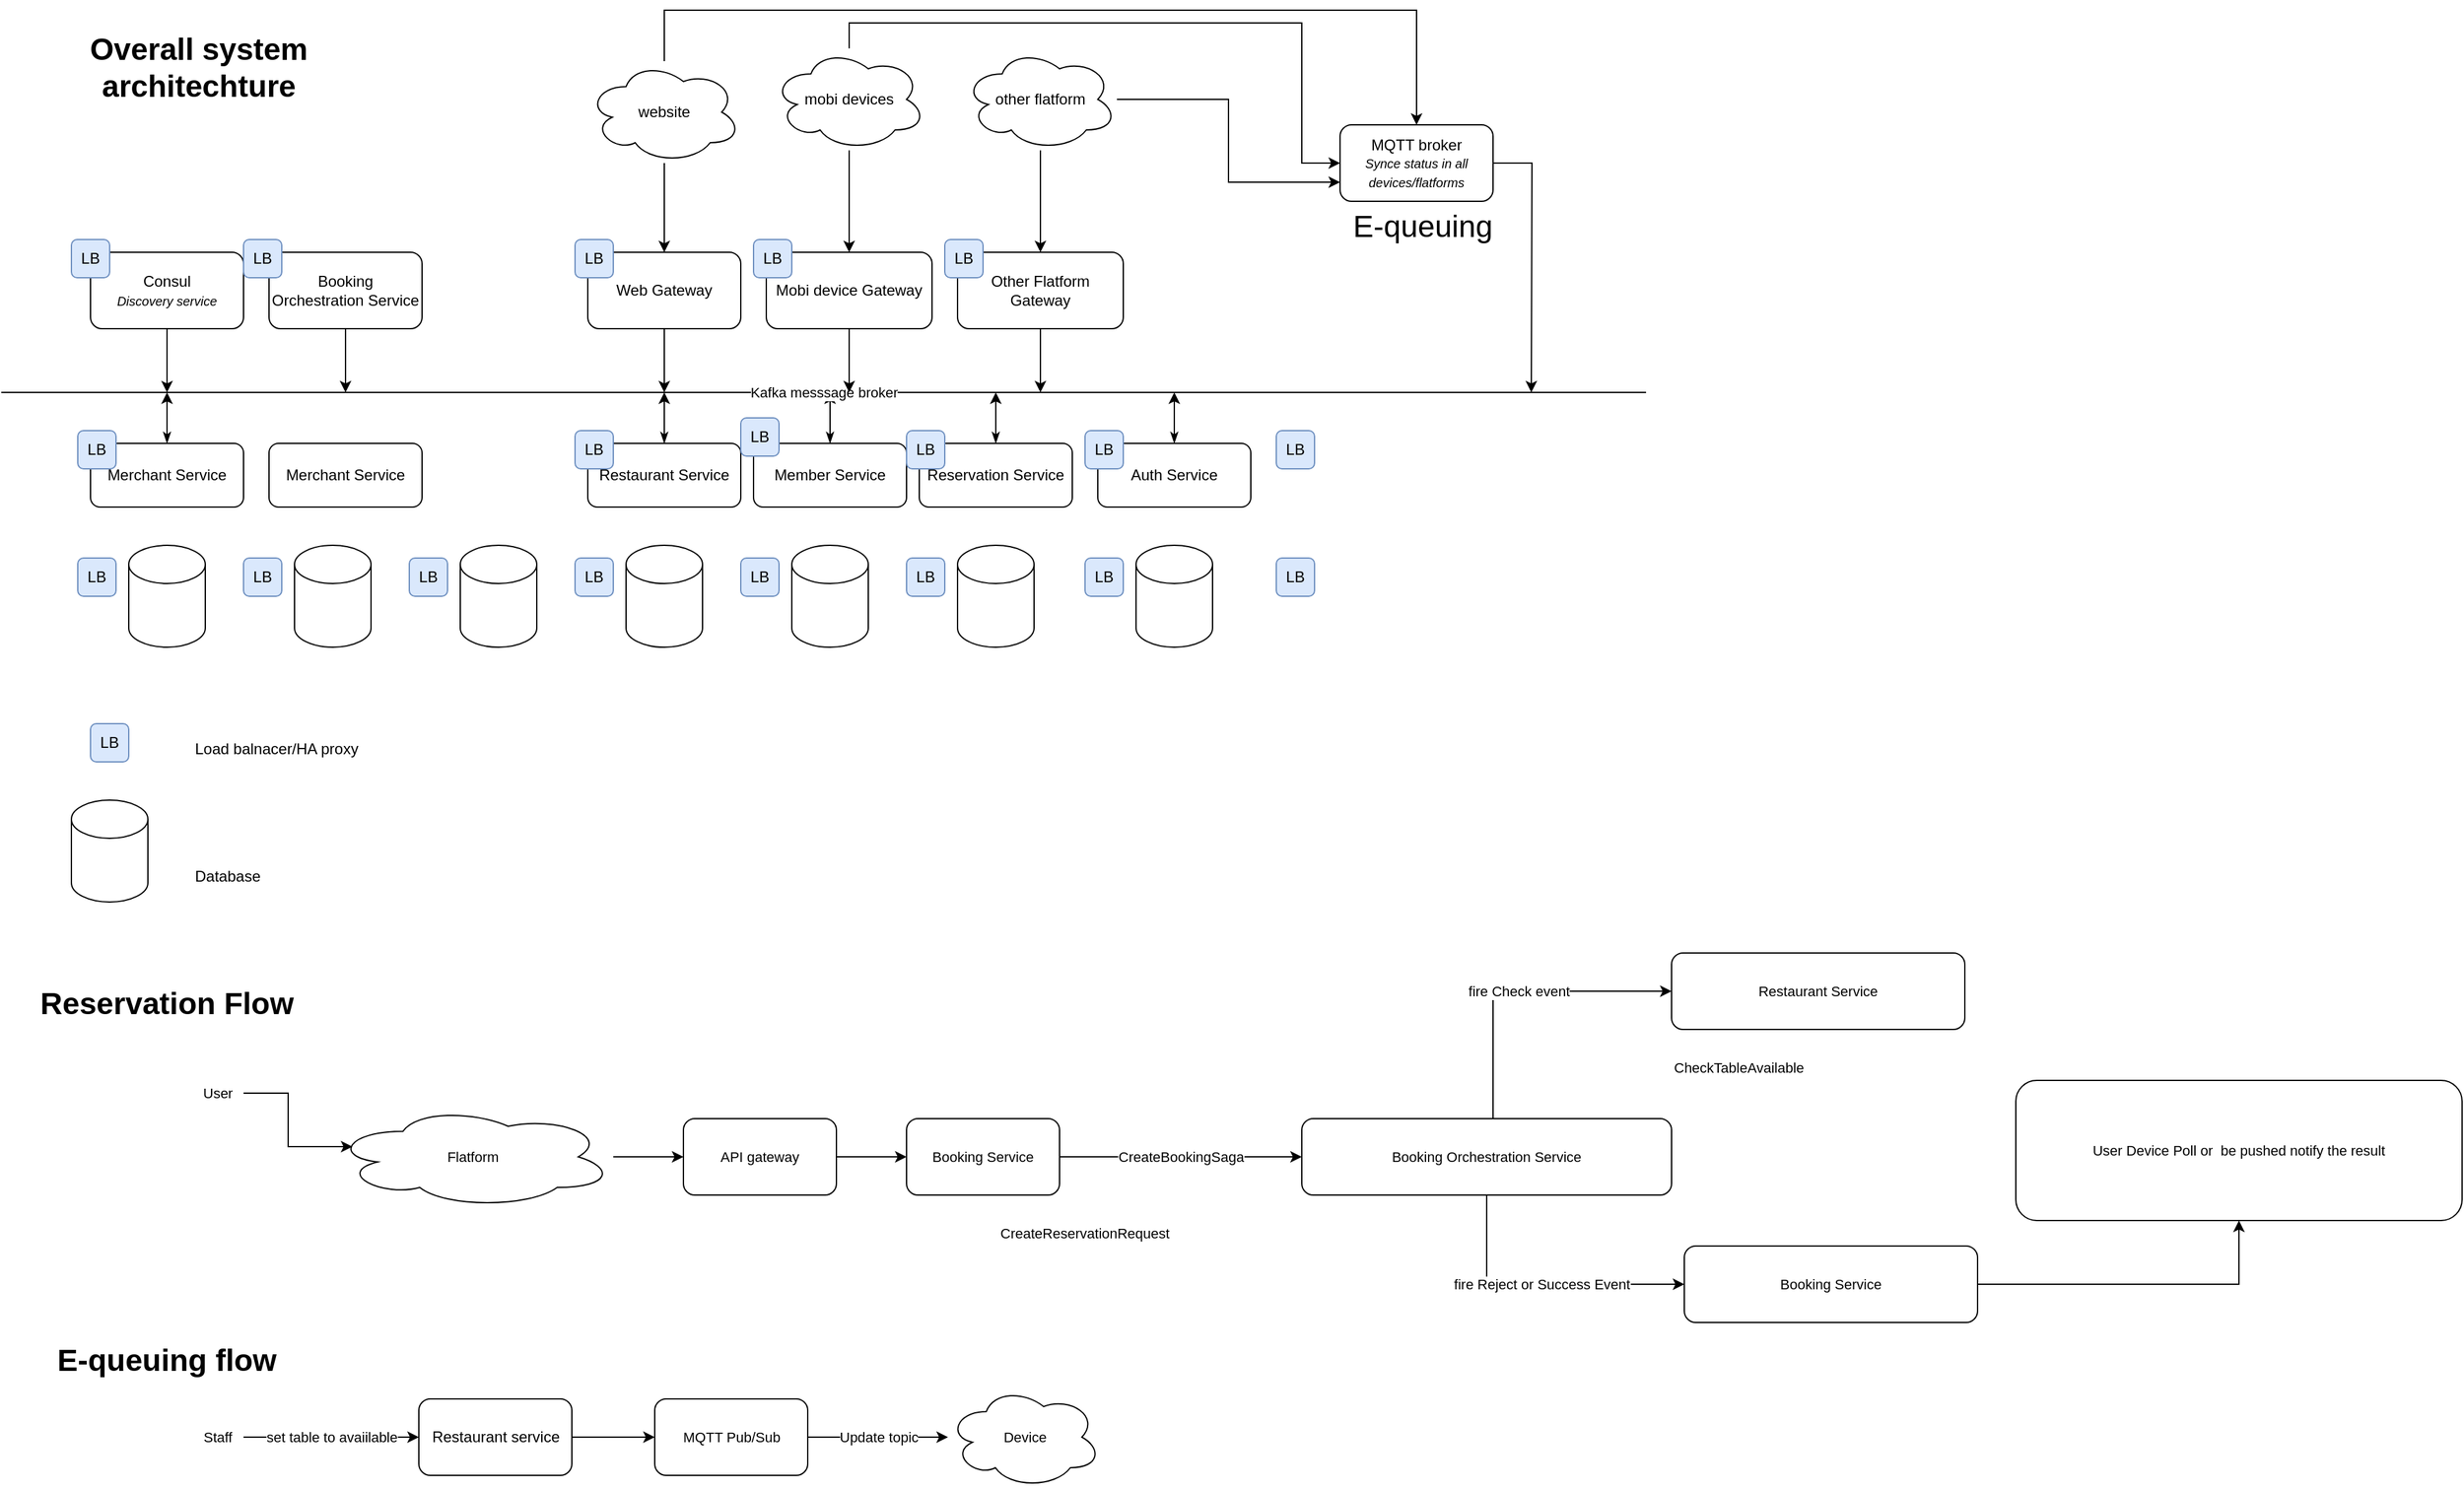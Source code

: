 <mxfile version="14.4.3" type="device" pages="5"><diagram id="mv3Aj7Mnj7foAm6jW4NO" name="System overview"><mxGraphModel dx="1002" dy="581" grid="1" gridSize="10" guides="1" tooltips="1" connect="1" arrows="1" fold="1" page="1" pageScale="1" pageWidth="850" pageHeight="1100" math="0" shadow="0"><root><mxCell id="0"/><mxCell id="1" parent="0"/><mxCell id="jvzszsjy44Yqd568LTXC-1" style="edgeStyle=orthogonalEdgeStyle;rounded=0;orthogonalLoop=1;jettySize=auto;html=1;startArrow=classicThin;startFill=1;" parent="1" source="jvzszsjy44Yqd568LTXC-2" edge="1"><mxGeometry relative="1" as="geometry"><mxPoint x="140" y="310" as="targetPoint"/></mxGeometry></mxCell><mxCell id="jvzszsjy44Yqd568LTXC-2" value="Merchant Service" style="rounded=1;whiteSpace=wrap;html=1;" parent="1" vertex="1"><mxGeometry x="80" y="350" width="120" height="50" as="geometry"/></mxCell><mxCell id="jvzszsjy44Yqd568LTXC-3" style="edgeStyle=orthogonalEdgeStyle;rounded=0;orthogonalLoop=1;jettySize=auto;html=1;startArrow=classicThin;startFill=1;" parent="1" source="jvzszsjy44Yqd568LTXC-4" edge="1"><mxGeometry relative="1" as="geometry"><mxPoint x="530" y="310" as="targetPoint"/></mxGeometry></mxCell><mxCell id="jvzszsjy44Yqd568LTXC-4" value="Restaurant Service" style="rounded=1;whiteSpace=wrap;html=1;" parent="1" vertex="1"><mxGeometry x="470" y="350" width="120" height="50" as="geometry"/></mxCell><mxCell id="jvzszsjy44Yqd568LTXC-9" style="edgeStyle=orthogonalEdgeStyle;rounded=0;orthogonalLoop=1;jettySize=auto;html=1;startArrow=classicThin;startFill=1;" parent="1" source="jvzszsjy44Yqd568LTXC-10" edge="1"><mxGeometry relative="1" as="geometry"><mxPoint x="790" y="310" as="targetPoint"/></mxGeometry></mxCell><mxCell id="jvzszsjy44Yqd568LTXC-10" value="Reservation Service" style="rounded=1;whiteSpace=wrap;html=1;" parent="1" vertex="1"><mxGeometry x="730" y="350" width="120" height="50" as="geometry"/></mxCell><mxCell id="jvzszsjy44Yqd568LTXC-11" style="edgeStyle=orthogonalEdgeStyle;rounded=0;orthogonalLoop=1;jettySize=auto;html=1;startArrow=classicThin;startFill=1;" parent="1" source="jvzszsjy44Yqd568LTXC-12" edge="1"><mxGeometry relative="1" as="geometry"><mxPoint x="660" y="310" as="targetPoint"/></mxGeometry></mxCell><mxCell id="jvzszsjy44Yqd568LTXC-12" value="Member Service" style="rounded=1;whiteSpace=wrap;html=1;" parent="1" vertex="1"><mxGeometry x="600" y="350" width="120" height="50" as="geometry"/></mxCell><mxCell id="jvzszsjy44Yqd568LTXC-13" value="Kafka messsage broker" style="endArrow=none;html=1;" parent="1" edge="1"><mxGeometry width="50" height="50" relative="1" as="geometry"><mxPoint x="10" y="310" as="sourcePoint"/><mxPoint x="1300" y="310" as="targetPoint"/></mxGeometry></mxCell><mxCell id="jvzszsjy44Yqd568LTXC-14" style="edgeStyle=orthogonalEdgeStyle;rounded=0;orthogonalLoop=1;jettySize=auto;html=1;" parent="1" source="jvzszsjy44Yqd568LTXC-15" edge="1"><mxGeometry relative="1" as="geometry"><mxPoint x="530" y="310" as="targetPoint"/></mxGeometry></mxCell><mxCell id="jvzszsjy44Yqd568LTXC-15" value="Web Gateway" style="rounded=1;whiteSpace=wrap;html=1;" parent="1" vertex="1"><mxGeometry x="470" y="200" width="120" height="60" as="geometry"/></mxCell><mxCell id="jvzszsjy44Yqd568LTXC-17" style="edgeStyle=orthogonalEdgeStyle;rounded=0;orthogonalLoop=1;jettySize=auto;html=1;startArrow=classicThin;startFill=1;" parent="1" source="jvzszsjy44Yqd568LTXC-18" edge="1"><mxGeometry relative="1" as="geometry"><mxPoint x="930" y="310" as="targetPoint"/></mxGeometry></mxCell><mxCell id="jvzszsjy44Yqd568LTXC-18" value="Auth Service" style="rounded=1;whiteSpace=wrap;html=1;" parent="1" vertex="1"><mxGeometry x="870" y="350" width="120" height="50" as="geometry"/></mxCell><mxCell id="jvzszsjy44Yqd568LTXC-21" value="" style="shape=cylinder3;whiteSpace=wrap;html=1;boundedLbl=1;backgroundOutline=1;size=15;" parent="1" vertex="1"><mxGeometry x="110" y="430" width="60" height="80" as="geometry"/></mxCell><mxCell id="jvzszsjy44Yqd568LTXC-22" value="" style="shape=cylinder3;whiteSpace=wrap;html=1;boundedLbl=1;backgroundOutline=1;size=15;" parent="1" vertex="1"><mxGeometry x="240" y="430" width="60" height="80" as="geometry"/></mxCell><mxCell id="jvzszsjy44Yqd568LTXC-23" value="" style="shape=cylinder3;whiteSpace=wrap;html=1;boundedLbl=1;backgroundOutline=1;size=15;" parent="1" vertex="1"><mxGeometry x="370" y="430" width="60" height="80" as="geometry"/></mxCell><mxCell id="jvzszsjy44Yqd568LTXC-24" value="" style="shape=cylinder3;whiteSpace=wrap;html=1;boundedLbl=1;backgroundOutline=1;size=15;" parent="1" vertex="1"><mxGeometry x="500" y="430" width="60" height="80" as="geometry"/></mxCell><mxCell id="jvzszsjy44Yqd568LTXC-25" value="" style="shape=cylinder3;whiteSpace=wrap;html=1;boundedLbl=1;backgroundOutline=1;size=15;" parent="1" vertex="1"><mxGeometry x="630" y="430" width="60" height="80" as="geometry"/></mxCell><mxCell id="jvzszsjy44Yqd568LTXC-26" value="" style="shape=cylinder3;whiteSpace=wrap;html=1;boundedLbl=1;backgroundOutline=1;size=15;" parent="1" vertex="1"><mxGeometry x="760" y="430" width="60" height="80" as="geometry"/></mxCell><mxCell id="jvzszsjy44Yqd568LTXC-27" value="" style="shape=cylinder3;whiteSpace=wrap;html=1;boundedLbl=1;backgroundOutline=1;size=15;" parent="1" vertex="1"><mxGeometry x="900" y="430" width="60" height="80" as="geometry"/></mxCell><mxCell id="jvzszsjy44Yqd568LTXC-29" value="&lt;font style=&quot;font-size: 24px;&quot;&gt;Overall system architechture&lt;/font&gt;" style="text;html=1;strokeColor=none;fillColor=none;align=center;verticalAlign=middle;whiteSpace=wrap;rounded=0;fontStyle=1;fontSize=24;" parent="1" vertex="1"><mxGeometry x="20" y="20" width="290" height="70" as="geometry"/></mxCell><mxCell id="jvzszsjy44Yqd568LTXC-31" style="edgeStyle=orthogonalEdgeStyle;rounded=0;orthogonalLoop=1;jettySize=auto;html=1;" parent="1" source="jvzszsjy44Yqd568LTXC-30" edge="1"><mxGeometry relative="1" as="geometry"><mxPoint x="140" y="310" as="targetPoint"/></mxGeometry></mxCell><mxCell id="jvzszsjy44Yqd568LTXC-30" value="Consul&lt;br&gt;&lt;i&gt;&lt;font style=&quot;font-size: 10px&quot;&gt;Discovery service&lt;/font&gt;&lt;/i&gt;" style="rounded=1;whiteSpace=wrap;html=1;" parent="1" vertex="1"><mxGeometry x="80" y="200" width="120" height="60" as="geometry"/></mxCell><mxCell id="jvzszsjy44Yqd568LTXC-33" style="edgeStyle=orthogonalEdgeStyle;rounded=0;orthogonalLoop=1;jettySize=auto;html=1;" parent="1" source="jvzszsjy44Yqd568LTXC-32" edge="1"><mxGeometry relative="1" as="geometry"><mxPoint x="280" y="310" as="targetPoint"/></mxGeometry></mxCell><mxCell id="jvzszsjy44Yqd568LTXC-32" value="Booking Orchestration Service" style="rounded=1;whiteSpace=wrap;html=1;" parent="1" vertex="1"><mxGeometry x="220" y="200" width="120" height="60" as="geometry"/></mxCell><mxCell id="jvzszsjy44Yqd568LTXC-44" style="edgeStyle=orthogonalEdgeStyle;rounded=0;orthogonalLoop=1;jettySize=auto;html=1;" parent="1" source="jvzszsjy44Yqd568LTXC-34" edge="1"><mxGeometry relative="1" as="geometry"><mxPoint x="675" y="310" as="targetPoint"/></mxGeometry></mxCell><mxCell id="jvzszsjy44Yqd568LTXC-34" value="Mobi device Gateway" style="rounded=1;whiteSpace=wrap;html=1;" parent="1" vertex="1"><mxGeometry x="610" y="200" width="130" height="60" as="geometry"/></mxCell><mxCell id="jvzszsjy44Yqd568LTXC-45" style="edgeStyle=orthogonalEdgeStyle;rounded=0;orthogonalLoop=1;jettySize=auto;html=1;" parent="1" source="jvzszsjy44Yqd568LTXC-35" edge="1"><mxGeometry relative="1" as="geometry"><mxPoint x="825" y="310" as="targetPoint"/></mxGeometry></mxCell><mxCell id="jvzszsjy44Yqd568LTXC-35" value="Other Flatform Gateway" style="rounded=1;whiteSpace=wrap;html=1;" parent="1" vertex="1"><mxGeometry x="760" y="200" width="130" height="60" as="geometry"/></mxCell><mxCell id="jvzszsjy44Yqd568LTXC-39" style="edgeStyle=orthogonalEdgeStyle;rounded=0;orthogonalLoop=1;jettySize=auto;html=1;" parent="1" source="jvzszsjy44Yqd568LTXC-37" target="jvzszsjy44Yqd568LTXC-15" edge="1"><mxGeometry relative="1" as="geometry"/></mxCell><mxCell id="jvzszsjy44Yqd568LTXC-47" style="edgeStyle=orthogonalEdgeStyle;rounded=0;orthogonalLoop=1;jettySize=auto;html=1;entryX=0.5;entryY=0;entryDx=0;entryDy=0;" parent="1" source="jvzszsjy44Yqd568LTXC-37" target="jvzszsjy44Yqd568LTXC-46" edge="1"><mxGeometry relative="1" as="geometry"><Array as="points"><mxPoint x="530" y="10"/><mxPoint x="1120" y="10"/></Array></mxGeometry></mxCell><mxCell id="jvzszsjy44Yqd568LTXC-37" value="website" style="ellipse;shape=cloud;whiteSpace=wrap;html=1;" parent="1" vertex="1"><mxGeometry x="470" y="50" width="120" height="80" as="geometry"/></mxCell><mxCell id="jvzszsjy44Yqd568LTXC-42" style="edgeStyle=orthogonalEdgeStyle;rounded=0;orthogonalLoop=1;jettySize=auto;html=1;entryX=0.5;entryY=0;entryDx=0;entryDy=0;" parent="1" source="jvzszsjy44Yqd568LTXC-40" target="jvzszsjy44Yqd568LTXC-34" edge="1"><mxGeometry relative="1" as="geometry"/></mxCell><mxCell id="jvzszsjy44Yqd568LTXC-48" style="edgeStyle=orthogonalEdgeStyle;rounded=0;orthogonalLoop=1;jettySize=auto;html=1;entryX=0;entryY=0.5;entryDx=0;entryDy=0;" parent="1" source="jvzszsjy44Yqd568LTXC-40" target="jvzszsjy44Yqd568LTXC-46" edge="1"><mxGeometry relative="1" as="geometry"><Array as="points"><mxPoint x="675" y="20"/><mxPoint x="1030" y="20"/><mxPoint x="1030" y="130"/></Array></mxGeometry></mxCell><mxCell id="jvzszsjy44Yqd568LTXC-40" value="mobi devices" style="ellipse;shape=cloud;whiteSpace=wrap;html=1;" parent="1" vertex="1"><mxGeometry x="615" y="40" width="120" height="80" as="geometry"/></mxCell><mxCell id="jvzszsjy44Yqd568LTXC-43" style="edgeStyle=orthogonalEdgeStyle;rounded=0;orthogonalLoop=1;jettySize=auto;html=1;entryX=0.5;entryY=0;entryDx=0;entryDy=0;" parent="1" source="jvzszsjy44Yqd568LTXC-41" target="jvzszsjy44Yqd568LTXC-35" edge="1"><mxGeometry relative="1" as="geometry"/></mxCell><mxCell id="jvzszsjy44Yqd568LTXC-49" style="edgeStyle=orthogonalEdgeStyle;rounded=0;orthogonalLoop=1;jettySize=auto;html=1;entryX=0;entryY=0.75;entryDx=0;entryDy=0;" parent="1" source="jvzszsjy44Yqd568LTXC-41" target="jvzszsjy44Yqd568LTXC-46" edge="1"><mxGeometry relative="1" as="geometry"/></mxCell><mxCell id="jvzszsjy44Yqd568LTXC-41" value="other flatform" style="ellipse;shape=cloud;whiteSpace=wrap;html=1;" parent="1" vertex="1"><mxGeometry x="765" y="40" width="120" height="80" as="geometry"/></mxCell><mxCell id="cWSNJ8YmiPvaKanRmCzh-2" style="edgeStyle=orthogonalEdgeStyle;rounded=0;orthogonalLoop=1;jettySize=auto;html=1;fontSize=24;" parent="1" source="jvzszsjy44Yqd568LTXC-46" edge="1"><mxGeometry relative="1" as="geometry"><mxPoint x="1210" y="310" as="targetPoint"/></mxGeometry></mxCell><mxCell id="jvzszsjy44Yqd568LTXC-46" value="MQTT broker&lt;br style=&quot;font-size: 11px&quot;&gt;&lt;font size=&quot;1&quot;&gt;&lt;i&gt;Synce status in all devices/flatforms&lt;/i&gt;&lt;/font&gt;" style="rounded=1;whiteSpace=wrap;html=1;" parent="1" vertex="1"><mxGeometry x="1060" y="100" width="120" height="60" as="geometry"/></mxCell><mxCell id="jvzszsjy44Yqd568LTXC-50" value="LB" style="rounded=1;whiteSpace=wrap;html=1;fillColor=#dae8fc;strokeColor=#6c8ebf;" parent="1" vertex="1"><mxGeometry x="70" y="440" width="30" height="30" as="geometry"/></mxCell><mxCell id="jvzszsjy44Yqd568LTXC-52" value="LB" style="rounded=1;whiteSpace=wrap;html=1;fillColor=#dae8fc;strokeColor=#6c8ebf;" parent="1" vertex="1"><mxGeometry x="200" y="440" width="30" height="30" as="geometry"/></mxCell><mxCell id="jvzszsjy44Yqd568LTXC-53" value="LB" style="rounded=1;whiteSpace=wrap;html=1;fillColor=#dae8fc;strokeColor=#6c8ebf;" parent="1" vertex="1"><mxGeometry x="330" y="440" width="30" height="30" as="geometry"/></mxCell><mxCell id="jvzszsjy44Yqd568LTXC-54" value="LB" style="rounded=1;whiteSpace=wrap;html=1;fillColor=#dae8fc;strokeColor=#6c8ebf;" parent="1" vertex="1"><mxGeometry x="460" y="440" width="30" height="30" as="geometry"/></mxCell><mxCell id="jvzszsjy44Yqd568LTXC-55" value="LB" style="rounded=1;whiteSpace=wrap;html=1;fillColor=#dae8fc;strokeColor=#6c8ebf;" parent="1" vertex="1"><mxGeometry x="590" y="440" width="30" height="30" as="geometry"/></mxCell><mxCell id="jvzszsjy44Yqd568LTXC-56" value="LB" style="rounded=1;whiteSpace=wrap;html=1;fillColor=#dae8fc;strokeColor=#6c8ebf;" parent="1" vertex="1"><mxGeometry x="720" y="440" width="30" height="30" as="geometry"/></mxCell><mxCell id="jvzszsjy44Yqd568LTXC-57" value="LB" style="rounded=1;whiteSpace=wrap;html=1;fillColor=#dae8fc;strokeColor=#6c8ebf;" parent="1" vertex="1"><mxGeometry x="860" y="440" width="30" height="30" as="geometry"/></mxCell><mxCell id="jvzszsjy44Yqd568LTXC-58" value="LB" style="rounded=1;whiteSpace=wrap;html=1;fillColor=#dae8fc;strokeColor=#6c8ebf;" parent="1" vertex="1"><mxGeometry x="1010" y="440" width="30" height="30" as="geometry"/></mxCell><mxCell id="jvzszsjy44Yqd568LTXC-59" value="LB" style="rounded=1;whiteSpace=wrap;html=1;fillColor=#dae8fc;strokeColor=#6c8ebf;" parent="1" vertex="1"><mxGeometry x="70" y="340" width="30" height="30" as="geometry"/></mxCell><mxCell id="jvzszsjy44Yqd568LTXC-62" value="LB" style="rounded=1;whiteSpace=wrap;html=1;fillColor=#dae8fc;strokeColor=#6c8ebf;" parent="1" vertex="1"><mxGeometry x="460" y="340" width="30" height="30" as="geometry"/></mxCell><mxCell id="jvzszsjy44Yqd568LTXC-63" value="LB" style="rounded=1;whiteSpace=wrap;html=1;fillColor=#dae8fc;strokeColor=#6c8ebf;" parent="1" vertex="1"><mxGeometry x="590" y="330" width="30" height="30" as="geometry"/></mxCell><mxCell id="jvzszsjy44Yqd568LTXC-64" value="LB" style="rounded=1;whiteSpace=wrap;html=1;fillColor=#dae8fc;strokeColor=#6c8ebf;" parent="1" vertex="1"><mxGeometry x="720" y="340" width="30" height="30" as="geometry"/></mxCell><mxCell id="jvzszsjy44Yqd568LTXC-65" value="LB" style="rounded=1;whiteSpace=wrap;html=1;fillColor=#dae8fc;strokeColor=#6c8ebf;" parent="1" vertex="1"><mxGeometry x="860" y="340" width="30" height="30" as="geometry"/></mxCell><mxCell id="jvzszsjy44Yqd568LTXC-66" value="LB" style="rounded=1;whiteSpace=wrap;html=1;fillColor=#dae8fc;strokeColor=#6c8ebf;" parent="1" vertex="1"><mxGeometry x="1010" y="340" width="30" height="30" as="geometry"/></mxCell><mxCell id="jvzszsjy44Yqd568LTXC-67" value="LB" style="rounded=1;whiteSpace=wrap;html=1;fillColor=#dae8fc;strokeColor=#6c8ebf;" parent="1" vertex="1"><mxGeometry x="65" y="190" width="30" height="30" as="geometry"/></mxCell><mxCell id="jvzszsjy44Yqd568LTXC-68" value="LB" style="rounded=1;whiteSpace=wrap;html=1;fillColor=#dae8fc;strokeColor=#6c8ebf;" parent="1" vertex="1"><mxGeometry x="200" y="190" width="30" height="30" as="geometry"/></mxCell><mxCell id="jvzszsjy44Yqd568LTXC-69" value="LB" style="rounded=1;whiteSpace=wrap;html=1;fillColor=#dae8fc;strokeColor=#6c8ebf;" parent="1" vertex="1"><mxGeometry x="460" y="190" width="30" height="30" as="geometry"/></mxCell><mxCell id="jvzszsjy44Yqd568LTXC-70" value="LB" style="rounded=1;whiteSpace=wrap;html=1;fillColor=#dae8fc;strokeColor=#6c8ebf;" parent="1" vertex="1"><mxGeometry x="600" y="190" width="30" height="30" as="geometry"/></mxCell><mxCell id="jvzszsjy44Yqd568LTXC-71" value="LB" style="rounded=1;whiteSpace=wrap;html=1;fillColor=#dae8fc;strokeColor=#6c8ebf;" parent="1" vertex="1"><mxGeometry x="750" y="190" width="30" height="30" as="geometry"/></mxCell><mxCell id="jvzszsjy44Yqd568LTXC-72" value="LB" style="rounded=1;whiteSpace=wrap;html=1;fillColor=#dae8fc;strokeColor=#6c8ebf;" parent="1" vertex="1"><mxGeometry x="80" y="570" width="30" height="30" as="geometry"/></mxCell><mxCell id="jvzszsjy44Yqd568LTXC-73" value="Load balnacer/HA proxy" style="text;html=1;strokeColor=none;fillColor=none;align=left;verticalAlign=middle;whiteSpace=wrap;rounded=0;" parent="1" vertex="1"><mxGeometry x="160" y="580" width="200" height="20" as="geometry"/></mxCell><mxCell id="jvzszsjy44Yqd568LTXC-74" value="" style="shape=cylinder3;whiteSpace=wrap;html=1;boundedLbl=1;backgroundOutline=1;size=15;" parent="1" vertex="1"><mxGeometry x="65" y="630" width="60" height="80" as="geometry"/></mxCell><mxCell id="jvzszsjy44Yqd568LTXC-75" value="Database" style="text;html=1;strokeColor=none;fillColor=none;align=left;verticalAlign=middle;whiteSpace=wrap;rounded=0;" parent="1" vertex="1"><mxGeometry x="160" y="680" width="200" height="20" as="geometry"/></mxCell><mxCell id="jvzszsjy44Yqd568LTXC-76" value="Reservation Flow" style="text;html=1;strokeColor=none;fillColor=none;align=center;verticalAlign=middle;whiteSpace=wrap;rounded=0;fontSize=24;fontStyle=1" parent="1" vertex="1"><mxGeometry x="30" y="780" width="220" height="20" as="geometry"/></mxCell><mxCell id="jvzszsjy44Yqd568LTXC-82" style="edgeStyle=orthogonalEdgeStyle;rounded=0;orthogonalLoop=1;jettySize=auto;html=1;entryX=0;entryY=0.5;entryDx=0;entryDy=0;fontSize=11;" parent="1" source="jvzszsjy44Yqd568LTXC-77" target="jvzszsjy44Yqd568LTXC-81" edge="1"><mxGeometry relative="1" as="geometry"/></mxCell><mxCell id="jvzszsjy44Yqd568LTXC-77" value="Flatform" style="ellipse;shape=cloud;whiteSpace=wrap;html=1;fontSize=11;align=center;" parent="1" vertex="1"><mxGeometry x="270" y="870" width="220" height="80" as="geometry"/></mxCell><mxCell id="jvzszsjy44Yqd568LTXC-79" style="edgeStyle=orthogonalEdgeStyle;rounded=0;orthogonalLoop=1;jettySize=auto;html=1;entryX=0.07;entryY=0.4;entryDx=0;entryDy=0;entryPerimeter=0;fontSize=11;" parent="1" source="jvzszsjy44Yqd568LTXC-78" target="jvzszsjy44Yqd568LTXC-77" edge="1"><mxGeometry relative="1" as="geometry"/></mxCell><mxCell id="jvzszsjy44Yqd568LTXC-78" value="User" style="text;html=1;strokeColor=none;fillColor=none;align=center;verticalAlign=middle;whiteSpace=wrap;rounded=0;fontSize=11;" parent="1" vertex="1"><mxGeometry x="160" y="850" width="40" height="20" as="geometry"/></mxCell><mxCell id="jvzszsjy44Yqd568LTXC-92" style="edgeStyle=orthogonalEdgeStyle;rounded=0;orthogonalLoop=1;jettySize=auto;html=1;fontSize=11;" parent="1" source="jvzszsjy44Yqd568LTXC-81" target="jvzszsjy44Yqd568LTXC-83" edge="1"><mxGeometry relative="1" as="geometry"/></mxCell><mxCell id="jvzszsjy44Yqd568LTXC-81" value="API gateway" style="rounded=1;whiteSpace=wrap;html=1;fontSize=11;align=center;" parent="1" vertex="1"><mxGeometry x="545" y="880" width="120" height="60" as="geometry"/></mxCell><mxCell id="jvzszsjy44Yqd568LTXC-86" value="CreateBookingSaga" style="edgeStyle=orthogonalEdgeStyle;rounded=0;orthogonalLoop=1;jettySize=auto;html=1;entryX=0;entryY=0.5;entryDx=0;entryDy=0;fontSize=11;" parent="1" source="jvzszsjy44Yqd568LTXC-83" target="jvzszsjy44Yqd568LTXC-85" edge="1"><mxGeometry relative="1" as="geometry"/></mxCell><mxCell id="jvzszsjy44Yqd568LTXC-83" value="Booking Service" style="rounded=1;whiteSpace=wrap;html=1;fontSize=11;align=center;" parent="1" vertex="1"><mxGeometry x="720" y="880" width="120" height="60" as="geometry"/></mxCell><mxCell id="jvzszsjy44Yqd568LTXC-84" value="CreateReservationRequest" style="text;html=1;strokeColor=none;fillColor=none;align=center;verticalAlign=middle;whiteSpace=wrap;rounded=0;fontSize=11;" parent="1" vertex="1"><mxGeometry x="840" y="960" width="40" height="20" as="geometry"/></mxCell><mxCell id="jvzszsjy44Yqd568LTXC-90" value="fire Check event" style="edgeStyle=orthogonalEdgeStyle;rounded=0;orthogonalLoop=1;jettySize=auto;html=1;entryX=0;entryY=0.5;entryDx=0;entryDy=0;fontSize=11;" parent="1" source="jvzszsjy44Yqd568LTXC-85" target="jvzszsjy44Yqd568LTXC-87" edge="1"><mxGeometry relative="1" as="geometry"><Array as="points"><mxPoint x="1180" y="780"/></Array></mxGeometry></mxCell><mxCell id="jvzszsjy44Yqd568LTXC-91" value="fire Reject or Success Event" style="edgeStyle=orthogonalEdgeStyle;rounded=0;orthogonalLoop=1;jettySize=auto;html=1;entryX=0;entryY=0.5;entryDx=0;entryDy=0;fontSize=11;exitX=0.5;exitY=1;exitDx=0;exitDy=0;" parent="1" source="jvzszsjy44Yqd568LTXC-85" target="jvzszsjy44Yqd568LTXC-88" edge="1"><mxGeometry relative="1" as="geometry"/></mxCell><mxCell id="jvzszsjy44Yqd568LTXC-85" value="Booking Orchestration Service" style="rounded=1;whiteSpace=wrap;html=1;fontSize=11;align=center;" parent="1" vertex="1"><mxGeometry x="1030" y="880" width="290" height="60" as="geometry"/></mxCell><mxCell id="jvzszsjy44Yqd568LTXC-87" value="Restaurant Service" style="rounded=1;whiteSpace=wrap;html=1;fontSize=11;align=center;" parent="1" vertex="1"><mxGeometry x="1320" y="750" width="230" height="60" as="geometry"/></mxCell><mxCell id="jvzszsjy44Yqd568LTXC-94" style="edgeStyle=orthogonalEdgeStyle;rounded=0;orthogonalLoop=1;jettySize=auto;html=1;fontSize=11;" parent="1" source="jvzszsjy44Yqd568LTXC-88" target="jvzszsjy44Yqd568LTXC-93" edge="1"><mxGeometry relative="1" as="geometry"/></mxCell><mxCell id="jvzszsjy44Yqd568LTXC-88" value="Booking Service" style="rounded=1;whiteSpace=wrap;html=1;fontSize=11;align=center;" parent="1" vertex="1"><mxGeometry x="1330" y="980" width="230" height="60" as="geometry"/></mxCell><mxCell id="jvzszsjy44Yqd568LTXC-89" value="CheckTableAvailable" style="text;html=1;strokeColor=none;fillColor=none;align=left;verticalAlign=middle;whiteSpace=wrap;rounded=0;fontSize=11;" parent="1" vertex="1"><mxGeometry x="1320" y="830" width="270" height="20" as="geometry"/></mxCell><mxCell id="jvzszsjy44Yqd568LTXC-93" value="User Device Poll or&amp;nbsp; be pushed notify the result" style="rounded=1;whiteSpace=wrap;html=1;fontSize=11;align=center;" parent="1" vertex="1"><mxGeometry x="1590" y="850" width="350" height="110" as="geometry"/></mxCell><mxCell id="cWSNJ8YmiPvaKanRmCzh-1" value="E-queuing" style="text;html=1;strokeColor=none;fillColor=none;align=center;verticalAlign=middle;whiteSpace=wrap;rounded=0;fontSize=24;" parent="1" vertex="1"><mxGeometry x="1050" y="170" width="150" height="20" as="geometry"/></mxCell><mxCell id="nYhTaoa5ROGUf0UNU8Hp-2" value="E-queuing flow" style="text;html=1;strokeColor=none;fillColor=none;align=center;verticalAlign=middle;whiteSpace=wrap;rounded=0;fontSize=24;fontStyle=1" parent="1" vertex="1"><mxGeometry x="30" y="1060" width="220" height="20" as="geometry"/></mxCell><mxCell id="nYhTaoa5ROGUf0UNU8Hp-8" style="edgeStyle=orthogonalEdgeStyle;rounded=0;orthogonalLoop=1;jettySize=auto;html=1;entryX=0;entryY=0.5;entryDx=0;entryDy=0;fontSize=11;" parent="1" source="nYhTaoa5ROGUf0UNU8Hp-3" target="nYhTaoa5ROGUf0UNU8Hp-7" edge="1"><mxGeometry relative="1" as="geometry"/></mxCell><mxCell id="nYhTaoa5ROGUf0UNU8Hp-3" value="Restaurant service" style="rounded=1;whiteSpace=wrap;html=1;" parent="1" vertex="1"><mxGeometry x="337.5" y="1100" width="120" height="60" as="geometry"/></mxCell><mxCell id="nYhTaoa5ROGUf0UNU8Hp-6" value="set table to avaiilable" style="edgeStyle=orthogonalEdgeStyle;rounded=0;orthogonalLoop=1;jettySize=auto;html=1;" parent="1" source="nYhTaoa5ROGUf0UNU8Hp-4" target="nYhTaoa5ROGUf0UNU8Hp-3" edge="1"><mxGeometry relative="1" as="geometry"/></mxCell><mxCell id="nYhTaoa5ROGUf0UNU8Hp-4" value="Staff" style="text;html=1;strokeColor=none;fillColor=none;align=center;verticalAlign=middle;whiteSpace=wrap;rounded=0;fontSize=11;" parent="1" vertex="1"><mxGeometry x="160" y="1120" width="40" height="20" as="geometry"/></mxCell><mxCell id="nYhTaoa5ROGUf0UNU8Hp-11" value="Update topic" style="edgeStyle=orthogonalEdgeStyle;rounded=0;orthogonalLoop=1;jettySize=auto;html=1;fontSize=11;" parent="1" source="nYhTaoa5ROGUf0UNU8Hp-7" target="nYhTaoa5ROGUf0UNU8Hp-10" edge="1"><mxGeometry relative="1" as="geometry"/></mxCell><mxCell id="nYhTaoa5ROGUf0UNU8Hp-7" value="MQTT Pub/Sub" style="rounded=1;whiteSpace=wrap;html=1;fontSize=11;" parent="1" vertex="1"><mxGeometry x="522.5" y="1100" width="120" height="60" as="geometry"/></mxCell><mxCell id="nYhTaoa5ROGUf0UNU8Hp-10" value="Device" style="ellipse;shape=cloud;whiteSpace=wrap;html=1;fontSize=11;" parent="1" vertex="1"><mxGeometry x="752.5" y="1090" width="120" height="80" as="geometry"/></mxCell><mxCell id="2ooSsdfXWaGJOy-cRfob-1" value="Merchant Service" style="rounded=1;whiteSpace=wrap;html=1;" vertex="1" parent="1"><mxGeometry x="220" y="350" width="120" height="50" as="geometry"/></mxCell></root></mxGraphModel></diagram><diagram id="XlkfklzD6MtL9rlzwM4_" name="E-queuing "><mxGraphModel dx="852" dy="494" grid="1" gridSize="10" guides="1" tooltips="1" connect="1" arrows="1" fold="1" page="1" pageScale="1" pageWidth="850" pageHeight="1100" math="0" shadow="0"><root><mxCell id="HUGxT5c1YUAaMq4FB0nA-0"/><mxCell id="HUGxT5c1YUAaMq4FB0nA-1" parent="HUGxT5c1YUAaMq4FB0nA-0"/><mxCell id="zabC4D-fBtyIvTe6noEU-1" value="&lt;h1&gt;&lt;span&gt;E-queuing&lt;/span&gt;&lt;/h1&gt;&lt;h1&gt;&lt;span style=&quot;font-size: 11px ; font-weight: normal&quot;&gt;Algorithm: First In Last out&lt;/span&gt;&lt;br&gt;&lt;/h1&gt;" style="text;html=1;strokeColor=none;fillColor=none;spacing=5;spacingTop=-20;whiteSpace=wrap;overflow=hidden;rounded=0;fontSize=11;" parent="HUGxT5c1YUAaMq4FB0nA-1" vertex="1"><mxGeometry x="40" y="10" width="190" height="80" as="geometry"/></mxCell><mxCell id="zabC4D-fBtyIvTe6noEU-19" value="Pub/sub model for e-queuing" style="text;html=1;strokeColor=none;fillColor=none;align=center;verticalAlign=middle;whiteSpace=wrap;rounded=0;fontSize=11;" parent="HUGxT5c1YUAaMq4FB0nA-1" vertex="1"><mxGeometry x="40" y="110" width="160" height="20" as="geometry"/></mxCell><mxCell id="zabC4D-fBtyIvTe6noEU-23" value="book a table" style="edgeStyle=orthogonalEdgeStyle;rounded=0;orthogonalLoop=1;jettySize=auto;html=1;entryX=0;entryY=0.5;entryDx=0;entryDy=0;fontSize=11;" parent="HUGxT5c1YUAaMq4FB0nA-1" source="zabC4D-fBtyIvTe6noEU-21" target="zabC4D-fBtyIvTe6noEU-22" edge="1"><mxGeometry relative="1" as="geometry"/></mxCell><mxCell id="zabC4D-fBtyIvTe6noEU-21" value="Guest device" style="ellipse;shape=cloud;whiteSpace=wrap;html=1;fontSize=11;" parent="HUGxT5c1YUAaMq4FB0nA-1" vertex="1"><mxGeometry x="40" y="170" width="120" height="80" as="geometry"/></mxCell><mxCell id="zabC4D-fBtyIvTe6noEU-25" value="Subcribe topic for the table" style="edgeStyle=orthogonalEdgeStyle;rounded=0;orthogonalLoop=1;jettySize=auto;html=1;entryX=0;entryY=0.5;entryDx=0;entryDy=0;fontSize=11;" parent="HUGxT5c1YUAaMq4FB0nA-1" source="zabC4D-fBtyIvTe6noEU-22" target="zabC4D-fBtyIvTe6noEU-24" edge="1"><mxGeometry relative="1" as="geometry"/></mxCell><mxCell id="zabC4D-fBtyIvTe6noEU-22" value="Booking Service" style="rounded=1;whiteSpace=wrap;html=1;fontSize=11;" parent="HUGxT5c1YUAaMq4FB0nA-1" vertex="1"><mxGeometry x="270" y="180" width="120" height="60" as="geometry"/></mxCell><mxCell id="zabC4D-fBtyIvTe6noEU-30" value="message to device" style="edgeStyle=orthogonalEdgeStyle;rounded=0;orthogonalLoop=1;jettySize=auto;html=1;entryX=0.4;entryY=0.1;entryDx=0;entryDy=0;entryPerimeter=0;fontSize=11;fillColor=#dae8fc;strokeColor=#6c8ebf;" parent="HUGxT5c1YUAaMq4FB0nA-1" source="zabC4D-fBtyIvTe6noEU-24" target="zabC4D-fBtyIvTe6noEU-21" edge="1"><mxGeometry relative="1" as="geometry"><Array as="points"><mxPoint x="650" y="140"/><mxPoint x="88" y="140"/></Array></mxGeometry></mxCell><mxCell id="zabC4D-fBtyIvTe6noEU-24" value="MQTT" style="rounded=1;whiteSpace=wrap;html=1;fontSize=11;" parent="HUGxT5c1YUAaMq4FB0nA-1" vertex="1"><mxGeometry x="590" y="180" width="120" height="60" as="geometry"/></mxCell><mxCell id="zabC4D-fBtyIvTe6noEU-29" value="publish a topic for the table" style="edgeStyle=orthogonalEdgeStyle;rounded=0;orthogonalLoop=1;jettySize=auto;html=1;entryX=0.5;entryY=1;entryDx=0;entryDy=0;fontSize=11;fillColor=#dae8fc;strokeColor=#6c8ebf;" parent="HUGxT5c1YUAaMq4FB0nA-1" source="zabC4D-fBtyIvTe6noEU-26" target="zabC4D-fBtyIvTe6noEU-24" edge="1"><mxGeometry relative="1" as="geometry"/></mxCell><mxCell id="zabC4D-fBtyIvTe6noEU-26" value="Restaurant Service" style="rounded=1;whiteSpace=wrap;html=1;fontSize=11;" parent="HUGxT5c1YUAaMq4FB0nA-1" vertex="1"><mxGeometry x="350" y="300" width="120" height="60" as="geometry"/></mxCell><mxCell id="zabC4D-fBtyIvTe6noEU-28" value="set table status to available" style="edgeStyle=orthogonalEdgeStyle;rounded=0;orthogonalLoop=1;jettySize=auto;html=1;entryX=0;entryY=0.5;entryDx=0;entryDy=0;fontSize=11;fillColor=#dae8fc;strokeColor=#6c8ebf;" parent="HUGxT5c1YUAaMq4FB0nA-1" source="zabC4D-fBtyIvTe6noEU-27" target="zabC4D-fBtyIvTe6noEU-26" edge="1"><mxGeometry relative="1" as="geometry"/></mxCell><mxCell id="zabC4D-fBtyIvTe6noEU-27" value="Staff" style="rounded=1;whiteSpace=wrap;html=1;fontSize=11;" parent="HUGxT5c1YUAaMq4FB0nA-1" vertex="1"><mxGeometry x="40" y="300" width="120" height="60" as="geometry"/></mxCell></root></mxGraphModel></diagram><diagram id="rSYGdFlIvFbxmU12VQcv" name="ER Diagram"><mxGraphModel dx="852" dy="494" grid="1" gridSize="10" guides="1" tooltips="1" connect="1" arrows="1" fold="1" page="1" pageScale="1" pageWidth="850" pageHeight="1100" math="0" shadow="0"><root><mxCell id="69o-r3elZKDr6cNnMwMJ-0"/><mxCell id="69o-r3elZKDr6cNnMwMJ-1" parent="69o-r3elZKDr6cNnMwMJ-0"/><mxCell id="Qh5l0eqMVfBApslmyUG1-0" value="Merchant Service" style="text;html=1;strokeColor=none;fillColor=none;align=left;verticalAlign=middle;whiteSpace=wrap;rounded=0;fontStyle=1" parent="69o-r3elZKDr6cNnMwMJ-1" vertex="1"><mxGeometry x="40" y="20" width="120" height="20" as="geometry"/></mxCell><mxCell id="jxtNoBJO-pk25nH2lW9u-1" value="&lt;h1&gt;Merchants&lt;/h1&gt;&lt;p&gt;Id&lt;/p&gt;&lt;p&gt;CompanyName&lt;/p&gt;&lt;p&gt;Logo&lt;/p&gt;&lt;p&gt;AdminId -&amp;gt; ref to UserId&lt;/p&gt;" style="text;html=1;spacing=5;spacingTop=-20;whiteSpace=wrap;overflow=hidden;rounded=0;align=left;" parent="69o-r3elZKDr6cNnMwMJ-1" vertex="1"><mxGeometry x="40" y="50" width="140" height="160" as="geometry"/></mxCell><mxCell id="jxtNoBJO-pk25nH2lW9u-2" value="Restaurant Service" style="text;html=1;strokeColor=none;fillColor=none;align=left;verticalAlign=middle;whiteSpace=wrap;rounded=0;fontStyle=1" parent="69o-r3elZKDr6cNnMwMJ-1" vertex="1"><mxGeometry x="40" y="260" width="120" height="20" as="geometry"/></mxCell><mxCell id="jxtNoBJO-pk25nH2lW9u-3" value="&lt;h1&gt;Restaurants&lt;/h1&gt;&lt;p&gt;Id&lt;/p&gt;&lt;p&gt;Name&lt;/p&gt;&lt;p&gt;&lt;span&gt;Logo&lt;/span&gt;&lt;br&gt;&lt;/p&gt;&lt;p&gt;MerchantId&lt;/p&gt;" style="text;html=1;strokeColor=none;fillColor=none;spacing=5;spacingTop=-20;whiteSpace=wrap;overflow=hidden;rounded=0;align=left;" parent="69o-r3elZKDr6cNnMwMJ-1" vertex="1"><mxGeometry x="40" y="290" width="160" height="180" as="geometry"/></mxCell><mxCell id="jxtNoBJO-pk25nH2lW9u-4" value="&lt;h1&gt;Tables&lt;/h1&gt;&lt;p&gt;Id&lt;/p&gt;&lt;p&gt;DisplayedName&lt;/p&gt;&lt;p&gt;MinSit&lt;/p&gt;&lt;p&gt;MaxSit&lt;/p&gt;&lt;p&gt;Location&lt;/p&gt;&lt;p&gt;RestaurantId&lt;/p&gt;" style="text;html=1;strokeColor=none;fillColor=none;spacing=5;spacingTop=-20;whiteSpace=wrap;overflow=hidden;rounded=0;align=left;" parent="69o-r3elZKDr6cNnMwMJ-1" vertex="1"><mxGeometry x="220" y="290" width="160" height="210" as="geometry"/></mxCell><mxCell id="wOfsrb8LnqDnUmPXk9X3-0" value="Auth Service" style="text;html=1;strokeColor=none;fillColor=none;align=left;verticalAlign=middle;whiteSpace=wrap;rounded=0;fontStyle=1" parent="69o-r3elZKDr6cNnMwMJ-1" vertex="1"><mxGeometry x="40" y="760" width="120" height="20" as="geometry"/></mxCell><mxCell id="wOfsrb8LnqDnUmPXk9X3-1" value="&lt;h1&gt;Users&lt;/h1&gt;&lt;p&gt;Id&lt;/p&gt;&lt;p&gt;FirstName&lt;/p&gt;&lt;p&gt;LastName&lt;/p&gt;&lt;p&gt;UserName&lt;/p&gt;&lt;p&gt;Email&lt;/p&gt;&lt;p&gt;EncryptedPassword&lt;br&gt;&lt;/p&gt;&lt;p&gt;Role&lt;/p&gt;" style="text;html=1;strokeColor=none;fillColor=none;spacing=5;spacingTop=-20;whiteSpace=wrap;overflow=hidden;rounded=0;align=left;" parent="69o-r3elZKDr6cNnMwMJ-1" vertex="1"><mxGeometry x="40" y="791" width="140" height="239" as="geometry"/></mxCell><mxCell id="kfV99uttvXKKC-gFosEn-0" value="&lt;h1&gt;&lt;span&gt;Customers&lt;/span&gt;&lt;/h1&gt;&lt;h1&gt;&lt;span style=&quot;font-size: 12px ; font-weight: normal&quot;&gt;Id&lt;/span&gt;&lt;br&gt;&lt;/h1&gt;&lt;p&gt;FirstName&lt;/p&gt;&lt;p&gt;LastName&lt;/p&gt;&lt;p&gt;UserName&lt;/p&gt;&lt;p&gt;Email&lt;/p&gt;&lt;p&gt;EncryptedPassword&lt;/p&gt;" style="text;html=1;strokeColor=none;fillColor=none;spacing=5;spacingTop=-20;whiteSpace=wrap;overflow=hidden;rounded=0;align=left;" parent="69o-r3elZKDr6cNnMwMJ-1" vertex="1"><mxGeometry x="40" y="1120" width="140" height="230" as="geometry"/></mxCell><mxCell id="0thPIioqR3MphXleSmMq-0" value="Customer Service" style="text;html=1;strokeColor=none;fillColor=none;align=left;verticalAlign=middle;whiteSpace=wrap;rounded=0;fontStyle=1" parent="69o-r3elZKDr6cNnMwMJ-1" vertex="1"><mxGeometry x="40" y="1090" width="120" height="20" as="geometry"/></mxCell><mxCell id="0thPIioqR3MphXleSmMq-3" value="&lt;h1&gt;&lt;span&gt;Bookings&lt;/span&gt;&lt;/h1&gt;&lt;h1&gt;&lt;span style=&quot;font-size: 12px ; font-weight: normal&quot;&gt;Id&lt;/span&gt;&lt;br&gt;&lt;/h1&gt;&lt;p&gt;CustomerId&lt;/p&gt;&lt;p&gt;MerchantId&lt;/p&gt;&lt;p&gt;RestaurantId&lt;/p&gt;&lt;p&gt;TableId&lt;/p&gt;&lt;p&gt;NumberOfSits&lt;/p&gt;&lt;p&gt;EstVisitTime&lt;/p&gt;&lt;p&gt;BookingCode&lt;/p&gt;" style="text;html=1;strokeColor=none;fillColor=none;spacing=5;spacingTop=-20;whiteSpace=wrap;overflow=hidden;rounded=0;align=left;" parent="69o-r3elZKDr6cNnMwMJ-1" vertex="1"><mxGeometry x="40" y="1400" width="140" height="270" as="geometry"/></mxCell><mxCell id="0thPIioqR3MphXleSmMq-4" value="Reservation Service" style="text;html=1;strokeColor=none;fillColor=none;align=left;verticalAlign=middle;whiteSpace=wrap;rounded=0;fontStyle=1" parent="69o-r3elZKDr6cNnMwMJ-1" vertex="1"><mxGeometry x="40" y="1370" width="120" height="20" as="geometry"/></mxCell><mxCell id="9lp2DJu1fU-sGNfwipSY-0" value="&lt;h1&gt;CheckIn&lt;/h1&gt;&lt;h1&gt;&lt;span style=&quot;font-size: 12px ; font-weight: normal&quot;&gt;Id&lt;/span&gt;&lt;br&gt;&lt;/h1&gt;&lt;div&gt;&lt;span style=&quot;font-size: 12px ; font-weight: normal&quot;&gt;CustomerId&lt;/span&gt;&lt;/div&gt;&lt;p&gt;BookingId&lt;/p&gt;&lt;p&gt;RestaurantId&lt;/p&gt;&lt;p&gt;TableId&lt;/p&gt;&lt;p&gt;NumberOfSits&lt;/p&gt;&lt;p&gt;CheckInTime&lt;/p&gt;" style="text;html=1;strokeColor=none;fillColor=none;spacing=5;spacingTop=-20;whiteSpace=wrap;overflow=hidden;rounded=0;align=left;" parent="69o-r3elZKDr6cNnMwMJ-1" vertex="1"><mxGeometry x="40" y="1700" width="140" height="250" as="geometry"/></mxCell><mxCell id="9lp2DJu1fU-sGNfwipSY-1" value="Checkin Service" style="text;html=1;strokeColor=none;fillColor=none;align=left;verticalAlign=middle;whiteSpace=wrap;rounded=0;fontStyle=1" parent="69o-r3elZKDr6cNnMwMJ-1" vertex="1"><mxGeometry x="40" y="1670" width="120" height="20" as="geometry"/></mxCell><mxCell id="9lp2DJu1fU-sGNfwipSY-2" value="&lt;h1&gt;CheckOut&lt;/h1&gt;&lt;h1&gt;&lt;span style=&quot;font-size: 12px ; font-weight: normal&quot;&gt;Id&lt;/span&gt;&lt;br&gt;&lt;/h1&gt;&lt;div&gt;&lt;span style=&quot;font-size: 12px ; font-weight: normal&quot;&gt;CustomerId&lt;/span&gt;&lt;/div&gt;&lt;p&gt;BookingId&lt;/p&gt;&lt;p&gt;RestaurantId&lt;/p&gt;&lt;p&gt;TableId&lt;/p&gt;&lt;p&gt;NumberOfSits&lt;/p&gt;&lt;p&gt;CheckOutTime&lt;/p&gt;" style="text;html=1;strokeColor=none;fillColor=none;spacing=5;spacingTop=-20;whiteSpace=wrap;overflow=hidden;rounded=0;align=left;" parent="69o-r3elZKDr6cNnMwMJ-1" vertex="1"><mxGeometry x="40" y="2000" width="140" height="250" as="geometry"/></mxCell><mxCell id="9lp2DJu1fU-sGNfwipSY-3" value="CheckOut Service" style="text;html=1;strokeColor=none;fillColor=none;align=left;verticalAlign=middle;whiteSpace=wrap;rounded=0;fontStyle=1" parent="69o-r3elZKDr6cNnMwMJ-1" vertex="1"><mxGeometry x="40" y="1970" width="120" height="20" as="geometry"/></mxCell><mxCell id="4wDTR-J-OeY-g9uwIbg2-0" value="Table Service" style="text;html=1;strokeColor=none;fillColor=none;align=left;verticalAlign=middle;whiteSpace=wrap;rounded=0;fontStyle=1" parent="69o-r3elZKDr6cNnMwMJ-1" vertex="1"><mxGeometry x="40" y="510" width="120" height="20" as="geometry"/></mxCell><mxCell id="4wDTR-J-OeY-g9uwIbg2-2" value="&lt;h1&gt;TableStatus&lt;/h1&gt;&lt;p&gt;Id&lt;/p&gt;&lt;p&gt;CustomerId&lt;/p&gt;&lt;p&gt;RestaurantId&lt;/p&gt;&lt;p&gt;BookingId&lt;/p&gt;&lt;p&gt;CheckinId&lt;/p&gt;&lt;p&gt;NumberOfSits&lt;/p&gt;&lt;p&gt;Status&lt;/p&gt;" style="text;html=1;strokeColor=none;fillColor=none;spacing=5;spacingTop=-20;whiteSpace=wrap;overflow=hidden;rounded=0;align=left;" parent="69o-r3elZKDr6cNnMwMJ-1" vertex="1"><mxGeometry x="40" y="530" width="160" height="230" as="geometry"/></mxCell><mxCell id="79eGWvdVwwErLXsCLpS4-0" value="&lt;h1&gt;Staffs&lt;/h1&gt;&lt;p&gt;Id&lt;/p&gt;&lt;p&gt;Name&lt;/p&gt;&lt;p&gt;Position&lt;/p&gt;&lt;p&gt;MerchantId&lt;/p&gt;&lt;p&gt;RestaurantId&lt;/p&gt;&lt;p&gt;UserId&lt;/p&gt;" style="text;html=1;strokeColor=none;fillColor=none;spacing=5;spacingTop=-20;whiteSpace=wrap;overflow=hidden;rounded=0;align=left;" parent="69o-r3elZKDr6cNnMwMJ-1" vertex="1"><mxGeometry x="380" y="290" width="160" height="200" as="geometry"/></mxCell><mxCell id="aQT6cf5u3aqYO6m4rmZ9-0" value="&lt;h1&gt;Locations&lt;/h1&gt;&lt;p&gt;Id&lt;/p&gt;&lt;p&gt;Name&lt;/p&gt;&lt;p&gt;Image1&lt;/p&gt;&lt;p&gt;Image2&lt;/p&gt;&lt;p&gt;Image3&lt;/p&gt;&lt;p&gt;Image4&lt;/p&gt;&lt;p&gt;&lt;span&gt;CreatedBy&lt;/span&gt;&lt;/p&gt;" style="text;html=1;strokeColor=none;fillColor=none;spacing=5;spacingTop=-20;whiteSpace=wrap;overflow=hidden;rounded=0;align=left;" parent="69o-r3elZKDr6cNnMwMJ-1" vertex="1"><mxGeometry x="570" y="290" width="220" height="230" as="geometry"/></mxCell></root></mxGraphModel></diagram><diagram id="KzJj4yXbdfXqCo4NeZuw" name="Operation Flow"><mxGraphModel dx="1702" dy="494" grid="1" gridSize="10" guides="1" tooltips="1" connect="1" arrows="1" fold="1" page="1" pageScale="1" pageWidth="850" pageHeight="1100" math="0" shadow="0"><root><mxCell id="0okltu1iRdNbT8x-xsQO-0"/><mxCell id="0okltu1iRdNbT8x-xsQO-1" parent="0okltu1iRdNbT8x-xsQO-0"/><mxCell id="j_UXaVs0SiIPH8wV7ue2-0" value="Sign up" style="text;html=1;strokeColor=none;fillColor=none;align=center;verticalAlign=middle;whiteSpace=wrap;rounded=0;" parent="0okltu1iRdNbT8x-xsQO-1" vertex="1"><mxGeometry x="40" y="20" width="90" height="20" as="geometry"/></mxCell><mxCell id="76owOxXjXMF2vVKbqLB4-2" value="Regisster" style="edgeStyle=orthogonalEdgeStyle;rounded=0;orthogonalLoop=1;jettySize=auto;html=1;entryX=0;entryY=0.5;entryDx=0;entryDy=0;" parent="0okltu1iRdNbT8x-xsQO-1" source="j_UXaVs0SiIPH8wV7ue2-1" target="76owOxXjXMF2vVKbqLB4-0" edge="1"><mxGeometry relative="1" as="geometry"/></mxCell><mxCell id="j_UXaVs0SiIPH8wV7ue2-1" value="Guest" style="ellipse;shape=cloud;whiteSpace=wrap;html=1;" parent="0okltu1iRdNbT8x-xsQO-1" vertex="1"><mxGeometry x="40" y="80" width="120" height="80" as="geometry"/></mxCell><mxCell id="76owOxXjXMF2vVKbqLB4-3" value="Hash password&lt;br&gt;and&lt;br&gt;Save to db" style="edgeStyle=orthogonalEdgeStyle;rounded=0;orthogonalLoop=1;jettySize=auto;html=1;" parent="0okltu1iRdNbT8x-xsQO-1" source="76owOxXjXMF2vVKbqLB4-0" target="76owOxXjXMF2vVKbqLB4-1" edge="1"><mxGeometry relative="1" as="geometry"/></mxCell><mxCell id="76owOxXjXMF2vVKbqLB4-0" value="Customer Service" style="rounded=1;whiteSpace=wrap;html=1;" parent="0okltu1iRdNbT8x-xsQO-1" vertex="1"><mxGeometry x="260" y="90" width="120" height="60" as="geometry"/></mxCell><mxCell id="76owOxXjXMF2vVKbqLB4-1" value="CustomerDB" style="shape=cylinder3;whiteSpace=wrap;html=1;boundedLbl=1;backgroundOutline=1;size=15;" parent="0okltu1iRdNbT8x-xsQO-1" vertex="1"><mxGeometry x="520" y="80" width="80" height="80" as="geometry"/></mxCell><mxCell id="76owOxXjXMF2vVKbqLB4-4" value="Guest Login" style="text;html=1;strokeColor=none;fillColor=none;align=center;verticalAlign=middle;whiteSpace=wrap;rounded=0;" parent="0okltu1iRdNbT8x-xsQO-1" vertex="1"><mxGeometry x="40" y="180" width="90" height="20" as="geometry"/></mxCell><mxCell id="76owOxXjXMF2vVKbqLB4-5" value="Login" style="edgeStyle=orthogonalEdgeStyle;rounded=0;orthogonalLoop=1;jettySize=auto;html=1;entryX=0;entryY=0.5;entryDx=0;entryDy=0;" parent="0okltu1iRdNbT8x-xsQO-1" source="p88B7CnzMwoP-bNHjsbi-9" target="76owOxXjXMF2vVKbqLB4-8" edge="1"><mxGeometry relative="1" as="geometry"/></mxCell><mxCell id="76owOxXjXMF2vVKbqLB4-6" value="Guest" style="ellipse;shape=cloud;whiteSpace=wrap;html=1;" parent="0okltu1iRdNbT8x-xsQO-1" vertex="1"><mxGeometry x="40" y="230" width="120" height="80" as="geometry"/></mxCell><mxCell id="1JWRLwAvmqwyAhCuYKJ5-0" value="return result" style="edgeStyle=orthogonalEdgeStyle;rounded=0;orthogonalLoop=1;jettySize=auto;html=1;entryX=0.75;entryY=1;entryDx=0;entryDy=0;startArrow=none;startFill=0;" parent="0okltu1iRdNbT8x-xsQO-1" source="76owOxXjXMF2vVKbqLB4-8" target="p88B7CnzMwoP-bNHjsbi-9" edge="1"><mxGeometry relative="1" as="geometry"><Array as="points"><mxPoint x="490" y="320"/><mxPoint x="320" y="320"/></Array></mxGeometry></mxCell><mxCell id="76owOxXjXMF2vVKbqLB4-8" value="Customer Service" style="rounded=1;whiteSpace=wrap;html=1;" parent="0okltu1iRdNbT8x-xsQO-1" vertex="1"><mxGeometry x="430" y="240" width="120" height="60" as="geometry"/></mxCell><mxCell id="76owOxXjXMF2vVKbqLB4-10" value="Get Hash Pasword" style="edgeStyle=orthogonalEdgeStyle;rounded=0;orthogonalLoop=1;jettySize=auto;html=1;exitX=0;exitY=0.5;exitDx=0;exitDy=0;exitPerimeter=0;" parent="0okltu1iRdNbT8x-xsQO-1" source="DvZ8TuPn4svxN-YZEqRO-0" target="76owOxXjXMF2vVKbqLB4-8" edge="1"><mxGeometry relative="1" as="geometry"><mxPoint x="690" y="270" as="sourcePoint"/></mxGeometry></mxCell><mxCell id="76owOxXjXMF2vVKbqLB4-12" value="Booking" style="text;html=1;strokeColor=none;fillColor=none;align=center;verticalAlign=middle;whiteSpace=wrap;rounded=0;" parent="0okltu1iRdNbT8x-xsQO-1" vertex="1"><mxGeometry x="60" y="440" width="90" height="20" as="geometry"/></mxCell><mxCell id="76owOxXjXMF2vVKbqLB4-14" value="Customer" style="ellipse;shape=cloud;whiteSpace=wrap;html=1;" parent="0okltu1iRdNbT8x-xsQO-1" vertex="1"><mxGeometry x="60" y="490" width="120" height="80" as="geometry"/></mxCell><mxCell id="pDJifYNxqLsXSRQhMvrI-2" value="Check Valid" style="edgeStyle=orthogonalEdgeStyle;rounded=0;orthogonalLoop=1;jettySize=auto;html=1;entryX=0.25;entryY=0;entryDx=0;entryDy=0;exitX=0.25;exitY=1;exitDx=0;exitDy=0;" parent="0okltu1iRdNbT8x-xsQO-1" source="76owOxXjXMF2vVKbqLB4-16" target="pDJifYNxqLsXSRQhMvrI-1" edge="1"><mxGeometry relative="1" as="geometry"/></mxCell><mxCell id="p88B7CnzMwoP-bNHjsbi-13" value="Response" style="edgeStyle=orthogonalEdgeStyle;rounded=0;orthogonalLoop=1;jettySize=auto;html=1;entryX=0.4;entryY=0.1;entryDx=0;entryDy=0;entryPerimeter=0;startArrow=none;startFill=0;exitX=0.5;exitY=0;exitDx=0;exitDy=0;" parent="0okltu1iRdNbT8x-xsQO-1" source="76owOxXjXMF2vVKbqLB4-16" target="76owOxXjXMF2vVKbqLB4-14" edge="1"><mxGeometry relative="1" as="geometry"><Array as="points"><mxPoint x="600" y="480"/><mxPoint x="108" y="480"/></Array></mxGeometry></mxCell><mxCell id="p88B7CnzMwoP-bNHjsbi-16" value="Update topic" style="edgeStyle=orthogonalEdgeStyle;rounded=0;orthogonalLoop=1;jettySize=auto;html=1;exitX=0;exitY=0.75;exitDx=0;exitDy=0;entryX=1;entryY=0.5;entryDx=0;entryDy=0;startArrow=none;startFill=0;" parent="0okltu1iRdNbT8x-xsQO-1" source="76owOxXjXMF2vVKbqLB4-16" target="p88B7CnzMwoP-bNHjsbi-15" edge="1"><mxGeometry relative="1" as="geometry"/></mxCell><mxCell id="76owOxXjXMF2vVKbqLB4-16" value="Reservation Service" style="rounded=1;whiteSpace=wrap;html=1;" parent="0okltu1iRdNbT8x-xsQO-1" vertex="1"><mxGeometry x="540" y="500" width="120" height="60" as="geometry"/></mxCell><mxCell id="pDJifYNxqLsXSRQhMvrI-4" style="edgeStyle=orthogonalEdgeStyle;rounded=0;orthogonalLoop=1;jettySize=auto;html=1;entryX=0.5;entryY=1;entryDx=0;entryDy=0;" parent="0okltu1iRdNbT8x-xsQO-1" source="76owOxXjXMF2vVKbqLB4-18" target="pDJifYNxqLsXSRQhMvrI-1" edge="1"><mxGeometry relative="1" as="geometry"/></mxCell><mxCell id="76owOxXjXMF2vVKbqLB4-18" value="RestaurantDB" style="shape=cylinder3;whiteSpace=wrap;html=1;boundedLbl=1;backgroundOutline=1;size=15;" parent="0okltu1iRdNbT8x-xsQO-1" vertex="1"><mxGeometry x="555" y="760" width="90" height="80" as="geometry"/></mxCell><mxCell id="pDJifYNxqLsXSRQhMvrI-3" value="Result" style="edgeStyle=orthogonalEdgeStyle;rounded=0;orthogonalLoop=1;jettySize=auto;html=1;entryX=0.75;entryY=1;entryDx=0;entryDy=0;exitX=0.75;exitY=0;exitDx=0;exitDy=0;" parent="0okltu1iRdNbT8x-xsQO-1" source="pDJifYNxqLsXSRQhMvrI-1" target="76owOxXjXMF2vVKbqLB4-16" edge="1"><mxGeometry relative="1" as="geometry"/></mxCell><mxCell id="pDJifYNxqLsXSRQhMvrI-1" value="Restaurant Service" style="rounded=1;whiteSpace=wrap;html=1;align=center;" parent="0okltu1iRdNbT8x-xsQO-1" vertex="1"><mxGeometry x="540" y="640" width="120" height="60" as="geometry"/></mxCell><mxCell id="p88B7CnzMwoP-bNHjsbi-1" value="Subcribe to" style="edgeStyle=orthogonalEdgeStyle;rounded=0;orthogonalLoop=1;jettySize=auto;html=1;startArrow=none;startFill=0;" parent="0okltu1iRdNbT8x-xsQO-1" source="Uc0w6jXJLTsOVlqZK1AS-2" target="p88B7CnzMwoP-bNHjsbi-0" edge="1"><mxGeometry relative="1" as="geometry"/></mxCell><mxCell id="Uc0w6jXJLTsOVlqZK1AS-2" value="E-queuing MQTT" style="rounded=1;whiteSpace=wrap;html=1;" parent="0okltu1iRdNbT8x-xsQO-1" vertex="1"><mxGeometry x="300" y="670" width="120" height="60" as="geometry"/></mxCell><mxCell id="p88B7CnzMwoP-bNHjsbi-8" value="Send result" style="edgeStyle=orthogonalEdgeStyle;rounded=0;orthogonalLoop=1;jettySize=auto;html=1;entryX=0.483;entryY=0.95;entryDx=0;entryDy=0;entryPerimeter=0;startArrow=none;startFill=0;exitX=0;exitY=0.5;exitDx=0;exitDy=0;" parent="0okltu1iRdNbT8x-xsQO-1" source="p88B7CnzMwoP-bNHjsbi-15" target="76owOxXjXMF2vVKbqLB4-14" edge="1"><mxGeometry relative="1" as="geometry"><Array as="points"><mxPoint x="118" y="600"/></Array></mxGeometry></mxCell><mxCell id="p88B7CnzMwoP-bNHjsbi-0" value="clients(staffs + customers)" style="ellipse;shape=cloud;whiteSpace=wrap;html=1;align=center;" parent="0okltu1iRdNbT8x-xsQO-1" vertex="1"><mxGeometry x="255" y="800" width="210" height="110" as="geometry"/></mxCell><mxCell id="p88B7CnzMwoP-bNHjsbi-4" value="Booking Request" style="edgeStyle=orthogonalEdgeStyle;rounded=0;orthogonalLoop=1;jettySize=auto;html=1;entryX=0;entryY=0.5;entryDx=0;entryDy=0;" parent="0okltu1iRdNbT8x-xsQO-1" source="76owOxXjXMF2vVKbqLB4-14" target="76owOxXjXMF2vVKbqLB4-16" edge="1"><mxGeometry relative="1" as="geometry"><mxPoint x="180" y="530" as="sourcePoint"/><mxPoint x="300" y="530" as="targetPoint"/></mxGeometry></mxCell><mxCell id="p88B7CnzMwoP-bNHjsbi-11" value="Return accessToken" style="edgeStyle=orthogonalEdgeStyle;rounded=0;orthogonalLoop=1;jettySize=auto;html=1;entryX=0.55;entryY=0.95;entryDx=0;entryDy=0;entryPerimeter=0;startArrow=none;startFill=0;" parent="0okltu1iRdNbT8x-xsQO-1" source="p88B7CnzMwoP-bNHjsbi-9" target="76owOxXjXMF2vVKbqLB4-6" edge="1"><mxGeometry relative="1" as="geometry"><Array as="points"><mxPoint x="290" y="330"/><mxPoint x="106" y="330"/></Array></mxGeometry></mxCell><mxCell id="p88B7CnzMwoP-bNHjsbi-9" value="Client Socket&lt;br&gt;Manager" style="rounded=1;whiteSpace=wrap;html=1;align=center;" parent="0okltu1iRdNbT8x-xsQO-1" vertex="1"><mxGeometry x="230" y="240" width="120" height="60" as="geometry"/></mxCell><mxCell id="p88B7CnzMwoP-bNHjsbi-10" value="Login" style="edgeStyle=orthogonalEdgeStyle;rounded=0;orthogonalLoop=1;jettySize=auto;html=1;entryX=0;entryY=0.5;entryDx=0;entryDy=0;" parent="0okltu1iRdNbT8x-xsQO-1" source="76owOxXjXMF2vVKbqLB4-6" target="p88B7CnzMwoP-bNHjsbi-9" edge="1"><mxGeometry relative="1" as="geometry"><mxPoint x="160" y="270" as="sourcePoint"/><mxPoint x="390" y="270" as="targetPoint"/></mxGeometry></mxCell><mxCell id="p88B7CnzMwoP-bNHjsbi-12" value="Default topic subcrition" style="text;html=1;strokeColor=none;fillColor=none;align=center;verticalAlign=middle;whiteSpace=wrap;rounded=0;" parent="0okltu1iRdNbT8x-xsQO-1" vertex="1"><mxGeometry x="190" y="210" width="200" height="20" as="geometry"/></mxCell><mxCell id="bM73X5A9f1Twkzeoj0r6-0" style="edgeStyle=orthogonalEdgeStyle;rounded=0;orthogonalLoop=1;jettySize=auto;html=1;startArrow=none;startFill=0;" parent="0okltu1iRdNbT8x-xsQO-1" source="p88B7CnzMwoP-bNHjsbi-15" target="Uc0w6jXJLTsOVlqZK1AS-2" edge="1"><mxGeometry relative="1" as="geometry"/></mxCell><mxCell id="p88B7CnzMwoP-bNHjsbi-15" value="Client Socket&lt;br&gt;Manager" style="rounded=1;whiteSpace=wrap;html=1;align=center;" parent="0okltu1iRdNbT8x-xsQO-1" vertex="1"><mxGeometry x="300" y="570" width="120" height="60" as="geometry"/></mxCell><mxCell id="bM73X5A9f1Twkzeoj0r6-1" value="Check-in" style="text;html=1;strokeColor=none;fillColor=none;align=center;verticalAlign=middle;whiteSpace=wrap;rounded=0;" parent="0okltu1iRdNbT8x-xsQO-1" vertex="1"><mxGeometry x="60" y="900" width="90" height="20" as="geometry"/></mxCell><mxCell id="bM73X5A9f1Twkzeoj0r6-2" value="Staff" style="ellipse;shape=cloud;whiteSpace=wrap;html=1;" parent="0okltu1iRdNbT8x-xsQO-1" vertex="1"><mxGeometry x="60" y="950" width="120" height="80" as="geometry"/></mxCell><mxCell id="bM73X5A9f1Twkzeoj0r6-3" value="Check Valid" style="edgeStyle=orthogonalEdgeStyle;rounded=0;orthogonalLoop=1;jettySize=auto;html=1;entryX=0.25;entryY=0;entryDx=0;entryDy=0;exitX=0.25;exitY=1;exitDx=0;exitDy=0;" parent="0okltu1iRdNbT8x-xsQO-1" source="bM73X5A9f1Twkzeoj0r6-6" target="bM73X5A9f1Twkzeoj0r6-11" edge="1"><mxGeometry relative="1" as="geometry"/></mxCell><mxCell id="bM73X5A9f1Twkzeoj0r6-4" value="Response" style="edgeStyle=orthogonalEdgeStyle;rounded=0;orthogonalLoop=1;jettySize=auto;html=1;entryX=0.4;entryY=0.1;entryDx=0;entryDy=0;entryPerimeter=0;startArrow=none;startFill=0;exitX=0.5;exitY=0;exitDx=0;exitDy=0;" parent="0okltu1iRdNbT8x-xsQO-1" source="bM73X5A9f1Twkzeoj0r6-6" target="bM73X5A9f1Twkzeoj0r6-2" edge="1"><mxGeometry relative="1" as="geometry"><Array as="points"><mxPoint x="600" y="940"/><mxPoint x="108" y="940"/></Array></mxGeometry></mxCell><mxCell id="bM73X5A9f1Twkzeoj0r6-5" value="Update topic" style="edgeStyle=orthogonalEdgeStyle;rounded=0;orthogonalLoop=1;jettySize=auto;html=1;exitX=0;exitY=0.75;exitDx=0;exitDy=0;entryX=1;entryY=0.5;entryDx=0;entryDy=0;startArrow=none;startFill=0;" parent="0okltu1iRdNbT8x-xsQO-1" source="bM73X5A9f1Twkzeoj0r6-6" target="bM73X5A9f1Twkzeoj0r6-18" edge="1"><mxGeometry relative="1" as="geometry"/></mxCell><mxCell id="bM73X5A9f1Twkzeoj0r6-6" value="Checkin Service" style="rounded=1;whiteSpace=wrap;html=1;" parent="0okltu1iRdNbT8x-xsQO-1" vertex="1"><mxGeometry x="540" y="960" width="120" height="60" as="geometry"/></mxCell><mxCell id="bM73X5A9f1Twkzeoj0r6-7" style="edgeStyle=orthogonalEdgeStyle;rounded=0;orthogonalLoop=1;jettySize=auto;html=1;entryX=0.5;entryY=1;entryDx=0;entryDy=0;" parent="0okltu1iRdNbT8x-xsQO-1" source="bM73X5A9f1Twkzeoj0r6-8" target="bM73X5A9f1Twkzeoj0r6-11" edge="1"><mxGeometry relative="1" as="geometry"/></mxCell><mxCell id="bM73X5A9f1Twkzeoj0r6-8" value="BookingsDB" style="shape=cylinder3;whiteSpace=wrap;html=1;boundedLbl=1;backgroundOutline=1;size=15;" parent="0okltu1iRdNbT8x-xsQO-1" vertex="1"><mxGeometry x="555" y="1220" width="90" height="80" as="geometry"/></mxCell><mxCell id="bM73X5A9f1Twkzeoj0r6-10" value="Result" style="edgeStyle=orthogonalEdgeStyle;rounded=0;orthogonalLoop=1;jettySize=auto;html=1;entryX=0.75;entryY=1;entryDx=0;entryDy=0;exitX=0.75;exitY=0;exitDx=0;exitDy=0;" parent="0okltu1iRdNbT8x-xsQO-1" source="bM73X5A9f1Twkzeoj0r6-11" target="bM73X5A9f1Twkzeoj0r6-6" edge="1"><mxGeometry relative="1" as="geometry"/></mxCell><mxCell id="bM73X5A9f1Twkzeoj0r6-11" value="Bookings Service" style="rounded=1;whiteSpace=wrap;html=1;align=center;" parent="0okltu1iRdNbT8x-xsQO-1" vertex="1"><mxGeometry x="540" y="1100" width="120" height="60" as="geometry"/></mxCell><mxCell id="bM73X5A9f1Twkzeoj0r6-12" value="Subcribe to" style="edgeStyle=orthogonalEdgeStyle;rounded=0;orthogonalLoop=1;jettySize=auto;html=1;startArrow=none;startFill=0;" parent="0okltu1iRdNbT8x-xsQO-1" source="bM73X5A9f1Twkzeoj0r6-13" target="bM73X5A9f1Twkzeoj0r6-15" edge="1"><mxGeometry relative="1" as="geometry"/></mxCell><mxCell id="bM73X5A9f1Twkzeoj0r6-13" value="E-queuing MQTT" style="rounded=1;whiteSpace=wrap;html=1;" parent="0okltu1iRdNbT8x-xsQO-1" vertex="1"><mxGeometry x="300" y="1130" width="120" height="60" as="geometry"/></mxCell><mxCell id="bM73X5A9f1Twkzeoj0r6-14" value="Send result" style="edgeStyle=orthogonalEdgeStyle;rounded=0;orthogonalLoop=1;jettySize=auto;html=1;entryX=0.483;entryY=0.95;entryDx=0;entryDy=0;entryPerimeter=0;startArrow=none;startFill=0;exitX=0;exitY=0.5;exitDx=0;exitDy=0;" parent="0okltu1iRdNbT8x-xsQO-1" source="bM73X5A9f1Twkzeoj0r6-18" target="bM73X5A9f1Twkzeoj0r6-2" edge="1"><mxGeometry relative="1" as="geometry"><Array as="points"><mxPoint x="118" y="1060"/></Array></mxGeometry></mxCell><mxCell id="bM73X5A9f1Twkzeoj0r6-15" value="clients" style="ellipse;shape=cloud;whiteSpace=wrap;html=1;align=center;" parent="0okltu1iRdNbT8x-xsQO-1" vertex="1"><mxGeometry x="280" y="1260" width="160" height="80" as="geometry"/></mxCell><mxCell id="bM73X5A9f1Twkzeoj0r6-16" value="Checkin Request" style="edgeStyle=orthogonalEdgeStyle;rounded=0;orthogonalLoop=1;jettySize=auto;html=1;entryX=0;entryY=0.5;entryDx=0;entryDy=0;" parent="0okltu1iRdNbT8x-xsQO-1" source="bM73X5A9f1Twkzeoj0r6-2" target="bM73X5A9f1Twkzeoj0r6-6" edge="1"><mxGeometry relative="1" as="geometry"><mxPoint x="180" y="990" as="sourcePoint"/><mxPoint x="300" y="990" as="targetPoint"/></mxGeometry></mxCell><mxCell id="bM73X5A9f1Twkzeoj0r6-17" style="edgeStyle=orthogonalEdgeStyle;rounded=0;orthogonalLoop=1;jettySize=auto;html=1;startArrow=none;startFill=0;" parent="0okltu1iRdNbT8x-xsQO-1" source="bM73X5A9f1Twkzeoj0r6-18" target="bM73X5A9f1Twkzeoj0r6-13" edge="1"><mxGeometry relative="1" as="geometry"/></mxCell><mxCell id="bM73X5A9f1Twkzeoj0r6-18" value="Client Socket&lt;br&gt;Manager" style="rounded=1;whiteSpace=wrap;html=1;align=center;" parent="0okltu1iRdNbT8x-xsQO-1" vertex="1"><mxGeometry x="300" y="1030" width="120" height="60" as="geometry"/></mxCell><mxCell id="QDUbRscexDRjapxqNUQ1-0" value="Check-out" style="text;html=1;strokeColor=none;fillColor=none;align=center;verticalAlign=middle;whiteSpace=wrap;rounded=0;" parent="0okltu1iRdNbT8x-xsQO-1" vertex="1"><mxGeometry x="70" y="1360" width="90" height="20" as="geometry"/></mxCell><mxCell id="QDUbRscexDRjapxqNUQ1-1" value="Staff" style="ellipse;shape=cloud;whiteSpace=wrap;html=1;" parent="0okltu1iRdNbT8x-xsQO-1" vertex="1"><mxGeometry x="70" y="1410" width="120" height="80" as="geometry"/></mxCell><mxCell id="QDUbRscexDRjapxqNUQ1-2" value="Check Valid" style="edgeStyle=orthogonalEdgeStyle;rounded=0;orthogonalLoop=1;jettySize=auto;html=1;entryX=0.25;entryY=0;entryDx=0;entryDy=0;exitX=0.25;exitY=1;exitDx=0;exitDy=0;" parent="0okltu1iRdNbT8x-xsQO-1" source="QDUbRscexDRjapxqNUQ1-5" target="QDUbRscexDRjapxqNUQ1-10" edge="1"><mxGeometry relative="1" as="geometry"/></mxCell><mxCell id="QDUbRscexDRjapxqNUQ1-3" value="Response" style="edgeStyle=orthogonalEdgeStyle;rounded=0;orthogonalLoop=1;jettySize=auto;html=1;entryX=0.4;entryY=0.1;entryDx=0;entryDy=0;entryPerimeter=0;startArrow=none;startFill=0;exitX=0.5;exitY=0;exitDx=0;exitDy=0;" parent="0okltu1iRdNbT8x-xsQO-1" source="QDUbRscexDRjapxqNUQ1-5" target="QDUbRscexDRjapxqNUQ1-1" edge="1"><mxGeometry relative="1" as="geometry"><Array as="points"><mxPoint x="610" y="1400"/><mxPoint x="118" y="1400"/></Array></mxGeometry></mxCell><mxCell id="QDUbRscexDRjapxqNUQ1-4" value="Update topic" style="edgeStyle=orthogonalEdgeStyle;rounded=0;orthogonalLoop=1;jettySize=auto;html=1;exitX=0;exitY=0.75;exitDx=0;exitDy=0;entryX=1;entryY=0.5;entryDx=0;entryDy=0;startArrow=none;startFill=0;" parent="0okltu1iRdNbT8x-xsQO-1" source="QDUbRscexDRjapxqNUQ1-5" target="QDUbRscexDRjapxqNUQ1-17" edge="1"><mxGeometry relative="1" as="geometry"/></mxCell><mxCell id="QDUbRscexDRjapxqNUQ1-5" value="Checkout Service" style="rounded=1;whiteSpace=wrap;html=1;" parent="0okltu1iRdNbT8x-xsQO-1" vertex="1"><mxGeometry x="550" y="1420" width="120" height="60" as="geometry"/></mxCell><mxCell id="QDUbRscexDRjapxqNUQ1-6" style="edgeStyle=orthogonalEdgeStyle;rounded=0;orthogonalLoop=1;jettySize=auto;html=1;entryX=0.5;entryY=1;entryDx=0;entryDy=0;" parent="0okltu1iRdNbT8x-xsQO-1" source="QDUbRscexDRjapxqNUQ1-7" target="QDUbRscexDRjapxqNUQ1-10" edge="1"><mxGeometry relative="1" as="geometry"/></mxCell><mxCell id="QDUbRscexDRjapxqNUQ1-7" value="BookingsDB" style="shape=cylinder3;whiteSpace=wrap;html=1;boundedLbl=1;backgroundOutline=1;size=15;" parent="0okltu1iRdNbT8x-xsQO-1" vertex="1"><mxGeometry x="565" y="1680" width="90" height="80" as="geometry"/></mxCell><mxCell id="QDUbRscexDRjapxqNUQ1-9" value="Result" style="edgeStyle=orthogonalEdgeStyle;rounded=0;orthogonalLoop=1;jettySize=auto;html=1;entryX=0.75;entryY=1;entryDx=0;entryDy=0;exitX=0.75;exitY=0;exitDx=0;exitDy=0;" parent="0okltu1iRdNbT8x-xsQO-1" source="QDUbRscexDRjapxqNUQ1-10" target="QDUbRscexDRjapxqNUQ1-5" edge="1"><mxGeometry relative="1" as="geometry"/></mxCell><mxCell id="QDUbRscexDRjapxqNUQ1-10" value="Checkin Service" style="rounded=1;whiteSpace=wrap;html=1;align=center;" parent="0okltu1iRdNbT8x-xsQO-1" vertex="1"><mxGeometry x="550" y="1560" width="120" height="60" as="geometry"/></mxCell><mxCell id="QDUbRscexDRjapxqNUQ1-11" value="Subcribe to" style="edgeStyle=orthogonalEdgeStyle;rounded=0;orthogonalLoop=1;jettySize=auto;html=1;startArrow=none;startFill=0;" parent="0okltu1iRdNbT8x-xsQO-1" source="QDUbRscexDRjapxqNUQ1-12" target="QDUbRscexDRjapxqNUQ1-14" edge="1"><mxGeometry relative="1" as="geometry"/></mxCell><mxCell id="QDUbRscexDRjapxqNUQ1-12" value="E-queuing MQTT" style="rounded=1;whiteSpace=wrap;html=1;" parent="0okltu1iRdNbT8x-xsQO-1" vertex="1"><mxGeometry x="310" y="1590" width="120" height="60" as="geometry"/></mxCell><mxCell id="QDUbRscexDRjapxqNUQ1-13" value="Send result" style="edgeStyle=orthogonalEdgeStyle;rounded=0;orthogonalLoop=1;jettySize=auto;html=1;entryX=0.483;entryY=0.95;entryDx=0;entryDy=0;entryPerimeter=0;startArrow=none;startFill=0;exitX=0;exitY=0.5;exitDx=0;exitDy=0;" parent="0okltu1iRdNbT8x-xsQO-1" source="QDUbRscexDRjapxqNUQ1-17" target="QDUbRscexDRjapxqNUQ1-1" edge="1"><mxGeometry relative="1" as="geometry"><Array as="points"><mxPoint x="128" y="1520"/></Array></mxGeometry></mxCell><mxCell id="QDUbRscexDRjapxqNUQ1-14" value="clients" style="ellipse;shape=cloud;whiteSpace=wrap;html=1;align=center;" parent="0okltu1iRdNbT8x-xsQO-1" vertex="1"><mxGeometry x="290" y="1720" width="160" height="80" as="geometry"/></mxCell><mxCell id="QDUbRscexDRjapxqNUQ1-15" value="Checkout Request" style="edgeStyle=orthogonalEdgeStyle;rounded=0;orthogonalLoop=1;jettySize=auto;html=1;entryX=0;entryY=0.5;entryDx=0;entryDy=0;" parent="0okltu1iRdNbT8x-xsQO-1" source="QDUbRscexDRjapxqNUQ1-1" target="QDUbRscexDRjapxqNUQ1-5" edge="1"><mxGeometry relative="1" as="geometry"><mxPoint x="190" y="1450" as="sourcePoint"/><mxPoint x="310" y="1450" as="targetPoint"/></mxGeometry></mxCell><mxCell id="QDUbRscexDRjapxqNUQ1-16" style="edgeStyle=orthogonalEdgeStyle;rounded=0;orthogonalLoop=1;jettySize=auto;html=1;startArrow=none;startFill=0;" parent="0okltu1iRdNbT8x-xsQO-1" source="QDUbRscexDRjapxqNUQ1-17" target="QDUbRscexDRjapxqNUQ1-12" edge="1"><mxGeometry relative="1" as="geometry"/></mxCell><mxCell id="QDUbRscexDRjapxqNUQ1-17" value="Client Socket&lt;br&gt;Manager" style="rounded=1;whiteSpace=wrap;html=1;align=center;" parent="0okltu1iRdNbT8x-xsQO-1" vertex="1"><mxGeometry x="310" y="1490" width="120" height="60" as="geometry"/></mxCell><mxCell id="DvZ8TuPn4svxN-YZEqRO-0" value="CustomerDB" style="shape=cylinder3;whiteSpace=wrap;html=1;boundedLbl=1;backgroundOutline=1;size=15;" parent="0okltu1iRdNbT8x-xsQO-1" vertex="1"><mxGeometry x="710" y="230" width="80" height="80" as="geometry"/></mxCell><mxCell id="DvZ8TuPn4svxN-YZEqRO-1" value="Staff Login" style="text;html=1;strokeColor=none;fillColor=none;align=center;verticalAlign=middle;whiteSpace=wrap;rounded=0;" parent="0okltu1iRdNbT8x-xsQO-1" vertex="1"><mxGeometry x="850" y="190" width="90" height="20" as="geometry"/></mxCell><mxCell id="DvZ8TuPn4svxN-YZEqRO-2" value="Login" style="edgeStyle=orthogonalEdgeStyle;rounded=0;orthogonalLoop=1;jettySize=auto;html=1;entryX=0;entryY=0.5;entryDx=0;entryDy=0;" parent="0okltu1iRdNbT8x-xsQO-1" source="DvZ8TuPn4svxN-YZEqRO-7" target="DvZ8TuPn4svxN-YZEqRO-4" edge="1"><mxGeometry relative="1" as="geometry"/></mxCell><mxCell id="DvZ8TuPn4svxN-YZEqRO-3" value="Staff" style="ellipse;shape=cloud;whiteSpace=wrap;html=1;" parent="0okltu1iRdNbT8x-xsQO-1" vertex="1"><mxGeometry x="850" y="240" width="120" height="80" as="geometry"/></mxCell><mxCell id="DvZ8TuPn4svxN-YZEqRO-4" value="Auth Service" style="rounded=1;whiteSpace=wrap;html=1;" parent="0okltu1iRdNbT8x-xsQO-1" vertex="1"><mxGeometry x="1240" y="250" width="120" height="60" as="geometry"/></mxCell><mxCell id="DvZ8TuPn4svxN-YZEqRO-5" value="Get Hash Pasword" style="edgeStyle=orthogonalEdgeStyle;rounded=0;orthogonalLoop=1;jettySize=auto;html=1;exitX=0;exitY=0.5;exitDx=0;exitDy=0;exitPerimeter=0;" parent="0okltu1iRdNbT8x-xsQO-1" source="DvZ8TuPn4svxN-YZEqRO-10" target="DvZ8TuPn4svxN-YZEqRO-4" edge="1"><mxGeometry relative="1" as="geometry"><mxPoint x="1500" y="280" as="sourcePoint"/></mxGeometry></mxCell><mxCell id="DvZ8TuPn4svxN-YZEqRO-6" value="Return accessToken" style="edgeStyle=orthogonalEdgeStyle;rounded=0;orthogonalLoop=1;jettySize=auto;html=1;entryX=0.55;entryY=0.95;entryDx=0;entryDy=0;entryPerimeter=0;startArrow=none;startFill=0;" parent="0okltu1iRdNbT8x-xsQO-1" source="DvZ8TuPn4svxN-YZEqRO-7" target="DvZ8TuPn4svxN-YZEqRO-3" edge="1"><mxGeometry relative="1" as="geometry"><Array as="points"><mxPoint x="1100" y="340"/><mxPoint x="916" y="340"/></Array></mxGeometry></mxCell><mxCell id="DvZ8TuPn4svxN-YZEqRO-7" value="Client Socket&lt;br&gt;Manager" style="rounded=1;whiteSpace=wrap;html=1;align=center;" parent="0okltu1iRdNbT8x-xsQO-1" vertex="1"><mxGeometry x="1040" y="250" width="120" height="60" as="geometry"/></mxCell><mxCell id="DvZ8TuPn4svxN-YZEqRO-8" value="Login" style="edgeStyle=orthogonalEdgeStyle;rounded=0;orthogonalLoop=1;jettySize=auto;html=1;entryX=0;entryY=0.5;entryDx=0;entryDy=0;" parent="0okltu1iRdNbT8x-xsQO-1" source="DvZ8TuPn4svxN-YZEqRO-3" target="DvZ8TuPn4svxN-YZEqRO-7" edge="1"><mxGeometry relative="1" as="geometry"><mxPoint x="970" y="280" as="sourcePoint"/><mxPoint x="1200" y="280" as="targetPoint"/></mxGeometry></mxCell><mxCell id="DvZ8TuPn4svxN-YZEqRO-9" value="Default topic subcrition" style="text;html=1;strokeColor=none;fillColor=none;align=center;verticalAlign=middle;whiteSpace=wrap;rounded=0;" parent="0okltu1iRdNbT8x-xsQO-1" vertex="1"><mxGeometry x="1000" y="220" width="200" height="20" as="geometry"/></mxCell><mxCell id="DvZ8TuPn4svxN-YZEqRO-10" value="AuthDB" style="shape=cylinder3;whiteSpace=wrap;html=1;boundedLbl=1;backgroundOutline=1;size=15;" parent="0okltu1iRdNbT8x-xsQO-1" vertex="1"><mxGeometry x="1520" y="240" width="80" height="80" as="geometry"/></mxCell><mxCell id="1JWRLwAvmqwyAhCuYKJ5-3" value="Login" style="edgeStyle=orthogonalEdgeStyle;rounded=0;orthogonalLoop=1;jettySize=auto;html=1;entryX=0;entryY=0.5;entryDx=0;entryDy=0;startArrow=none;startFill=0;" parent="0okltu1iRdNbT8x-xsQO-1" source="1JWRLwAvmqwyAhCuYKJ5-1" target="1JWRLwAvmqwyAhCuYKJ5-2" edge="1"><mxGeometry relative="1" as="geometry"/></mxCell><mxCell id="1JWRLwAvmqwyAhCuYKJ5-1" value="Customer" style="rounded=1;whiteSpace=wrap;html=1;align=center;" parent="0okltu1iRdNbT8x-xsQO-1" vertex="1"><mxGeometry x="80" y="1920" width="120" height="60" as="geometry"/></mxCell><mxCell id="1JWRLwAvmqwyAhCuYKJ5-5" style="edgeStyle=orthogonalEdgeStyle;rounded=0;orthogonalLoop=1;jettySize=auto;html=1;entryX=0;entryY=0.5;entryDx=0;entryDy=0;startArrow=none;startFill=0;" parent="0okltu1iRdNbT8x-xsQO-1" source="1JWRLwAvmqwyAhCuYKJ5-2" target="1JWRLwAvmqwyAhCuYKJ5-4" edge="1"><mxGeometry relative="1" as="geometry"/></mxCell><mxCell id="1JWRLwAvmqwyAhCuYKJ5-2" value="Client Socket Manager" style="rounded=1;whiteSpace=wrap;html=1;align=center;" parent="0okltu1iRdNbT8x-xsQO-1" vertex="1"><mxGeometry x="290" y="1920" width="120" height="60" as="geometry"/></mxCell><mxCell id="1JWRLwAvmqwyAhCuYKJ5-7" style="edgeStyle=orthogonalEdgeStyle;rounded=0;orthogonalLoop=1;jettySize=auto;html=1;entryX=0;entryY=0.5;entryDx=0;entryDy=0;startArrow=none;startFill=0;" parent="0okltu1iRdNbT8x-xsQO-1" source="1JWRLwAvmqwyAhCuYKJ5-4" target="1JWRLwAvmqwyAhCuYKJ5-6" edge="1"><mxGeometry relative="1" as="geometry"/></mxCell><mxCell id="1JWRLwAvmqwyAhCuYKJ5-4" value="Customer Service" style="rounded=1;whiteSpace=wrap;html=1;align=center;" parent="0okltu1iRdNbT8x-xsQO-1" vertex="1"><mxGeometry x="490" y="1920" width="120" height="60" as="geometry"/></mxCell><mxCell id="1JWRLwAvmqwyAhCuYKJ5-10" value="True" style="edgeStyle=orthogonalEdgeStyle;rounded=0;orthogonalLoop=1;jettySize=auto;html=1;startArrow=none;startFill=0;entryX=0;entryY=0.5;entryDx=0;entryDy=0;" parent="0okltu1iRdNbT8x-xsQO-1" source="1JWRLwAvmqwyAhCuYKJ5-6" target="1JWRLwAvmqwyAhCuYKJ5-11" edge="1"><mxGeometry relative="1" as="geometry"><mxPoint x="870" y="1950" as="targetPoint"/></mxGeometry></mxCell><mxCell id="1JWRLwAvmqwyAhCuYKJ5-18" value="false" style="edgeStyle=orthogonalEdgeStyle;rounded=0;orthogonalLoop=1;jettySize=auto;html=1;entryX=0;entryY=0.5;entryDx=0;entryDy=0;startArrow=none;startFill=0;" parent="0okltu1iRdNbT8x-xsQO-1" source="1JWRLwAvmqwyAhCuYKJ5-6" target="1JWRLwAvmqwyAhCuYKJ5-15" edge="1"><mxGeometry relative="1" as="geometry"><Array as="points"><mxPoint x="730" y="2080"/></Array></mxGeometry></mxCell><mxCell id="1JWRLwAvmqwyAhCuYKJ5-6" value="Login Success ?" style="rhombus;whiteSpace=wrap;html=1;align=center;" parent="0okltu1iRdNbT8x-xsQO-1" vertex="1"><mxGeometry x="690" y="1910" width="80" height="80" as="geometry"/></mxCell><mxCell id="1JWRLwAvmqwyAhCuYKJ5-9" style="edgeStyle=orthogonalEdgeStyle;rounded=0;orthogonalLoop=1;jettySize=auto;html=1;startArrow=none;startFill=0;" parent="0okltu1iRdNbT8x-xsQO-1" source="1JWRLwAvmqwyAhCuYKJ5-8" target="1JWRLwAvmqwyAhCuYKJ5-1" edge="1"><mxGeometry relative="1" as="geometry"/></mxCell><mxCell id="1JWRLwAvmqwyAhCuYKJ5-8" value="Start" style="shape=parallelogram;perimeter=parallelogramPerimeter;whiteSpace=wrap;html=1;fixedSize=1;align=center;" parent="0okltu1iRdNbT8x-xsQO-1" vertex="1"><mxGeometry y="1810" width="120" height="60" as="geometry"/></mxCell><mxCell id="1JWRLwAvmqwyAhCuYKJ5-14" value="Send result" style="edgeStyle=orthogonalEdgeStyle;rounded=0;orthogonalLoop=1;jettySize=auto;html=1;entryX=0;entryY=0.5;entryDx=0;entryDy=0;startArrow=none;startFill=0;" parent="0okltu1iRdNbT8x-xsQO-1" source="1JWRLwAvmqwyAhCuYKJ5-11" target="1JWRLwAvmqwyAhCuYKJ5-13" edge="1"><mxGeometry relative="1" as="geometry"><Array as="points"><mxPoint x="1020" y="1950"/><mxPoint x="1020" y="1950"/></Array></mxGeometry></mxCell><mxCell id="1JWRLwAvmqwyAhCuYKJ5-11" value="Generate Access Token" style="rounded=1;whiteSpace=wrap;html=1;align=center;" parent="0okltu1iRdNbT8x-xsQO-1" vertex="1"><mxGeometry x="830" y="1920" width="120" height="60" as="geometry"/></mxCell><mxCell id="1JWRLwAvmqwyAhCuYKJ5-17" value="Send Result" style="edgeStyle=orthogonalEdgeStyle;rounded=0;orthogonalLoop=1;jettySize=auto;html=1;entryX=0.5;entryY=0;entryDx=0;entryDy=0;startArrow=none;startFill=0;" parent="0okltu1iRdNbT8x-xsQO-1" source="1JWRLwAvmqwyAhCuYKJ5-13" target="1JWRLwAvmqwyAhCuYKJ5-15" edge="1"><mxGeometry relative="1" as="geometry"/></mxCell><mxCell id="1JWRLwAvmqwyAhCuYKJ5-13" value="Client Socket Manager" style="rounded=1;whiteSpace=wrap;html=1;align=center;" parent="0okltu1iRdNbT8x-xsQO-1" vertex="1"><mxGeometry x="1080" y="1920" width="120" height="60" as="geometry"/></mxCell><mxCell id="1JWRLwAvmqwyAhCuYKJ5-20" style="edgeStyle=orthogonalEdgeStyle;rounded=0;orthogonalLoop=1;jettySize=auto;html=1;entryX=0;entryY=0.5;entryDx=0;entryDy=0;startArrow=none;startFill=0;" parent="0okltu1iRdNbT8x-xsQO-1" source="1JWRLwAvmqwyAhCuYKJ5-15" target="1JWRLwAvmqwyAhCuYKJ5-19" edge="1"><mxGeometry relative="1" as="geometry"/></mxCell><mxCell id="1JWRLwAvmqwyAhCuYKJ5-15" value="Customer" style="rounded=1;whiteSpace=wrap;html=1;align=center;" parent="0okltu1iRdNbT8x-xsQO-1" vertex="1"><mxGeometry x="1080" y="2050" width="120" height="60" as="geometry"/></mxCell><mxCell id="1JWRLwAvmqwyAhCuYKJ5-19" value="End" style="shape=parallelogram;perimeter=parallelogramPerimeter;whiteSpace=wrap;html=1;fixedSize=1;align=center;" parent="0okltu1iRdNbT8x-xsQO-1" vertex="1"><mxGeometry x="1280" y="2050" width="120" height="60" as="geometry"/></mxCell><mxCell id="82zMVszrlbPJM6UfarxY-0" value="Login" style="edgeStyle=orthogonalEdgeStyle;rounded=0;orthogonalLoop=1;jettySize=auto;html=1;entryX=0;entryY=0.5;entryDx=0;entryDy=0;startArrow=none;startFill=0;" parent="0okltu1iRdNbT8x-xsQO-1" source="82zMVszrlbPJM6UfarxY-1" target="82zMVszrlbPJM6UfarxY-3" edge="1"><mxGeometry relative="1" as="geometry"/></mxCell><mxCell id="82zMVszrlbPJM6UfarxY-1" value="Staff" style="rounded=1;whiteSpace=wrap;html=1;align=center;" parent="0okltu1iRdNbT8x-xsQO-1" vertex="1"><mxGeometry x="80" y="2270" width="120" height="60" as="geometry"/></mxCell><mxCell id="82zMVszrlbPJM6UfarxY-2" style="edgeStyle=orthogonalEdgeStyle;rounded=0;orthogonalLoop=1;jettySize=auto;html=1;entryX=0;entryY=0.5;entryDx=0;entryDy=0;startArrow=none;startFill=0;" parent="0okltu1iRdNbT8x-xsQO-1" source="82zMVszrlbPJM6UfarxY-3" target="82zMVszrlbPJM6UfarxY-5" edge="1"><mxGeometry relative="1" as="geometry"/></mxCell><mxCell id="82zMVszrlbPJM6UfarxY-3" value="Client Socket Manager" style="rounded=1;whiteSpace=wrap;html=1;align=center;" parent="0okltu1iRdNbT8x-xsQO-1" vertex="1"><mxGeometry x="290" y="2270" width="120" height="60" as="geometry"/></mxCell><mxCell id="82zMVszrlbPJM6UfarxY-4" style="edgeStyle=orthogonalEdgeStyle;rounded=0;orthogonalLoop=1;jettySize=auto;html=1;entryX=0;entryY=0.5;entryDx=0;entryDy=0;startArrow=none;startFill=0;" parent="0okltu1iRdNbT8x-xsQO-1" source="82zMVszrlbPJM6UfarxY-5" target="82zMVszrlbPJM6UfarxY-8" edge="1"><mxGeometry relative="1" as="geometry"/></mxCell><mxCell id="82zMVszrlbPJM6UfarxY-5" value="Auth Service" style="rounded=1;whiteSpace=wrap;html=1;align=center;" parent="0okltu1iRdNbT8x-xsQO-1" vertex="1"><mxGeometry x="490" y="2270" width="120" height="60" as="geometry"/></mxCell><mxCell id="82zMVszrlbPJM6UfarxY-6" value="True" style="edgeStyle=orthogonalEdgeStyle;rounded=0;orthogonalLoop=1;jettySize=auto;html=1;startArrow=none;startFill=0;entryX=0;entryY=0.5;entryDx=0;entryDy=0;" parent="0okltu1iRdNbT8x-xsQO-1" source="82zMVszrlbPJM6UfarxY-8" target="82zMVszrlbPJM6UfarxY-12" edge="1"><mxGeometry relative="1" as="geometry"><mxPoint x="870" y="2300" as="targetPoint"/></mxGeometry></mxCell><mxCell id="82zMVszrlbPJM6UfarxY-7" value="false" style="edgeStyle=orthogonalEdgeStyle;rounded=0;orthogonalLoop=1;jettySize=auto;html=1;entryX=0;entryY=0.5;entryDx=0;entryDy=0;startArrow=none;startFill=0;" parent="0okltu1iRdNbT8x-xsQO-1" source="82zMVszrlbPJM6UfarxY-8" target="82zMVszrlbPJM6UfarxY-16" edge="1"><mxGeometry relative="1" as="geometry"><Array as="points"><mxPoint x="730" y="2430"/></Array></mxGeometry></mxCell><mxCell id="82zMVszrlbPJM6UfarxY-8" value="Login Success ?" style="rhombus;whiteSpace=wrap;html=1;align=center;" parent="0okltu1iRdNbT8x-xsQO-1" vertex="1"><mxGeometry x="690" y="2260" width="80" height="80" as="geometry"/></mxCell><mxCell id="82zMVszrlbPJM6UfarxY-9" style="edgeStyle=orthogonalEdgeStyle;rounded=0;orthogonalLoop=1;jettySize=auto;html=1;startArrow=none;startFill=0;" parent="0okltu1iRdNbT8x-xsQO-1" source="82zMVszrlbPJM6UfarxY-10" target="82zMVszrlbPJM6UfarxY-1" edge="1"><mxGeometry relative="1" as="geometry"/></mxCell><mxCell id="82zMVszrlbPJM6UfarxY-10" value="Start" style="shape=parallelogram;perimeter=parallelogramPerimeter;whiteSpace=wrap;html=1;fixedSize=1;align=center;" parent="0okltu1iRdNbT8x-xsQO-1" vertex="1"><mxGeometry y="2160" width="120" height="60" as="geometry"/></mxCell><mxCell id="82zMVszrlbPJM6UfarxY-11" style="edgeStyle=orthogonalEdgeStyle;rounded=0;orthogonalLoop=1;jettySize=auto;html=1;entryX=0;entryY=0.5;entryDx=0;entryDy=0;startArrow=none;startFill=0;" parent="0okltu1iRdNbT8x-xsQO-1" source="82zMVszrlbPJM6UfarxY-12" target="82zMVszrlbPJM6UfarxY-19" edge="1"><mxGeometry relative="1" as="geometry"/></mxCell><mxCell id="82zMVszrlbPJM6UfarxY-12" value="Generate Access Token" style="rounded=1;whiteSpace=wrap;html=1;align=center;" parent="0okltu1iRdNbT8x-xsQO-1" vertex="1"><mxGeometry x="830" y="2270" width="120" height="60" as="geometry"/></mxCell><mxCell id="82zMVszrlbPJM6UfarxY-13" value="Send Result" style="edgeStyle=orthogonalEdgeStyle;rounded=0;orthogonalLoop=1;jettySize=auto;html=1;entryX=0.5;entryY=0;entryDx=0;entryDy=0;startArrow=none;startFill=0;" parent="0okltu1iRdNbT8x-xsQO-1" source="82zMVszrlbPJM6UfarxY-14" target="82zMVszrlbPJM6UfarxY-16" edge="1"><mxGeometry relative="1" as="geometry"/></mxCell><mxCell id="82zMVszrlbPJM6UfarxY-14" value="Client Socket Manager" style="rounded=1;whiteSpace=wrap;html=1;align=center;" parent="0okltu1iRdNbT8x-xsQO-1" vertex="1"><mxGeometry x="1160" y="2270" width="120" height="60" as="geometry"/></mxCell><mxCell id="82zMVszrlbPJM6UfarxY-15" style="edgeStyle=orthogonalEdgeStyle;rounded=0;orthogonalLoop=1;jettySize=auto;html=1;entryX=0;entryY=0.5;entryDx=0;entryDy=0;startArrow=none;startFill=0;" parent="0okltu1iRdNbT8x-xsQO-1" source="82zMVszrlbPJM6UfarxY-16" target="82zMVszrlbPJM6UfarxY-17" edge="1"><mxGeometry relative="1" as="geometry"/></mxCell><mxCell id="82zMVszrlbPJM6UfarxY-16" value="Staff" style="rounded=1;whiteSpace=wrap;html=1;align=center;" parent="0okltu1iRdNbT8x-xsQO-1" vertex="1"><mxGeometry x="1120" y="2400" width="120" height="60" as="geometry"/></mxCell><mxCell id="82zMVszrlbPJM6UfarxY-17" value="End" style="shape=parallelogram;perimeter=parallelogramPerimeter;whiteSpace=wrap;html=1;fixedSize=1;align=center;" parent="0okltu1iRdNbT8x-xsQO-1" vertex="1"><mxGeometry x="1280" y="2400" width="120" height="60" as="geometry"/></mxCell><mxCell id="82zMVszrlbPJM6UfarxY-18" style="edgeStyle=orthogonalEdgeStyle;rounded=0;orthogonalLoop=1;jettySize=auto;html=1;entryX=0;entryY=0.5;entryDx=0;entryDy=0;startArrow=none;startFill=0;" parent="0okltu1iRdNbT8x-xsQO-1" source="82zMVszrlbPJM6UfarxY-19" target="82zMVszrlbPJM6UfarxY-14" edge="1"><mxGeometry relative="1" as="geometry"/></mxCell><mxCell id="82zMVszrlbPJM6UfarxY-19" value="implement subcription with clientId &amp;amp; socket Id" style="rounded=1;whiteSpace=wrap;html=1;align=center;" parent="0okltu1iRdNbT8x-xsQO-1" vertex="1"><mxGeometry x="980" y="2270" width="120" height="60" as="geometry"/></mxCell><mxCell id="MTszgp9K0xKScwIs3YPT-0" value="select restaurant" style="edgeStyle=orthogonalEdgeStyle;rounded=0;orthogonalLoop=1;jettySize=auto;html=1;entryX=0;entryY=0.5;entryDx=0;entryDy=0;startArrow=none;startFill=0;" parent="0okltu1iRdNbT8x-xsQO-1" source="MTszgp9K0xKScwIs3YPT-1" target="MTszgp9K0xKScwIs3YPT-4" edge="1"><mxGeometry relative="1" as="geometry"/></mxCell><mxCell id="MTszgp9K0xKScwIs3YPT-1" value="Customer" style="rounded=1;whiteSpace=wrap;html=1;align=center;" parent="0okltu1iRdNbT8x-xsQO-1" vertex="1"><mxGeometry x="80" y="2560" width="120" height="60" as="geometry"/></mxCell><mxCell id="MTszgp9K0xKScwIs3YPT-2" value="implement subcription table list topic&amp;nbsp;" style="edgeStyle=orthogonalEdgeStyle;rounded=0;orthogonalLoop=1;jettySize=auto;html=1;entryX=0.5;entryY=0;entryDx=0;entryDy=0;startArrow=none;startFill=0;" parent="0okltu1iRdNbT8x-xsQO-1" source="MTszgp9K0xKScwIs3YPT-4" target="MTszgp9K0xKScwIs3YPT-5" edge="1"><mxGeometry relative="1" as="geometry"/></mxCell><mxCell id="MTszgp9K0xKScwIs3YPT-3" value="response" style="edgeStyle=orthogonalEdgeStyle;rounded=0;orthogonalLoop=1;jettySize=auto;html=1;entryX=0;entryY=0.5;entryDx=0;entryDy=0;startArrow=none;startFill=0;" parent="0okltu1iRdNbT8x-xsQO-1" source="MTszgp9K0xKScwIs3YPT-4" target="MTszgp9K0xKScwIs3YPT-12" edge="1"><mxGeometry relative="1" as="geometry"/></mxCell><mxCell id="MTszgp9K0xKScwIs3YPT-4" value="Restaurant Service" style="rounded=1;whiteSpace=wrap;html=1;align=center;" parent="0okltu1iRdNbT8x-xsQO-1" vertex="1"><mxGeometry x="310" y="2560" width="120" height="60" as="geometry"/></mxCell><mxCell id="MTszgp9K0xKScwIs3YPT-5" value="Client Socket Manager" style="rounded=1;whiteSpace=wrap;html=1;align=center;" parent="0okltu1iRdNbT8x-xsQO-1" vertex="1"><mxGeometry x="310" y="2690" width="120" height="60" as="geometry"/></mxCell><mxCell id="MTszgp9K0xKScwIs3YPT-6" style="edgeStyle=orthogonalEdgeStyle;rounded=0;orthogonalLoop=1;jettySize=auto;html=1;startArrow=none;startFill=0;exitX=1;exitY=0.5;exitDx=0;exitDy=0;" parent="0okltu1iRdNbT8x-xsQO-1" source="MTszgp9K0xKScwIs3YPT-13" target="MTszgp9K0xKScwIs3YPT-1" edge="1"><mxGeometry relative="1" as="geometry"><mxPoint x="60" y="2510" as="sourcePoint"/><Array as="points"><mxPoint x="140" y="2490"/></Array></mxGeometry></mxCell><mxCell id="MTszgp9K0xKScwIs3YPT-7" style="edgeStyle=orthogonalEdgeStyle;rounded=0;orthogonalLoop=1;jettySize=auto;html=1;entryX=0;entryY=0.5;entryDx=0;entryDy=0;startArrow=none;startFill=0;exitX=1;exitY=0.5;exitDx=0;exitDy=0;" parent="0okltu1iRdNbT8x-xsQO-1" source="MTszgp9K0xKScwIs3YPT-9" target="MTszgp9K0xKScwIs3YPT-8" edge="1"><mxGeometry relative="1" as="geometry"><mxPoint x="1340" y="2720" as="sourcePoint"/></mxGeometry></mxCell><mxCell id="MTszgp9K0xKScwIs3YPT-8" value="End" style="shape=parallelogram;perimeter=parallelogramPerimeter;whiteSpace=wrap;html=1;fixedSize=1;align=center;" parent="0okltu1iRdNbT8x-xsQO-1" vertex="1"><mxGeometry x="780" y="2690" width="120" height="60" as="geometry"/></mxCell><mxCell id="MTszgp9K0xKScwIs3YPT-9" value="Customer" style="rounded=1;whiteSpace=wrap;html=1;align=center;" parent="0okltu1iRdNbT8x-xsQO-1" vertex="1"><mxGeometry x="600" y="2690" width="120" height="60" as="geometry"/></mxCell><mxCell id="MTszgp9K0xKScwIs3YPT-10" value="send current topic info" style="edgeStyle=orthogonalEdgeStyle;rounded=0;orthogonalLoop=1;jettySize=auto;html=1;entryX=0;entryY=0.5;entryDx=0;entryDy=0;startArrow=none;startFill=0;exitX=1;exitY=0.5;exitDx=0;exitDy=0;" parent="0okltu1iRdNbT8x-xsQO-1" source="MTszgp9K0xKScwIs3YPT-5" target="MTszgp9K0xKScwIs3YPT-9" edge="1"><mxGeometry relative="1" as="geometry"><mxPoint x="430" y="2720" as="sourcePoint"/><mxPoint x="690" y="2720" as="targetPoint"/></mxGeometry></mxCell><mxCell id="MTszgp9K0xKScwIs3YPT-11" style="edgeStyle=orthogonalEdgeStyle;rounded=0;orthogonalLoop=1;jettySize=auto;html=1;startArrow=none;startFill=0;" parent="0okltu1iRdNbT8x-xsQO-1" source="MTszgp9K0xKScwIs3YPT-12" target="MTszgp9K0xKScwIs3YPT-8" edge="1"><mxGeometry relative="1" as="geometry"/></mxCell><mxCell id="MTszgp9K0xKScwIs3YPT-12" value="Customer" style="rounded=1;whiteSpace=wrap;html=1;align=center;" parent="0okltu1iRdNbT8x-xsQO-1" vertex="1"><mxGeometry x="510" y="2560" width="120" height="60" as="geometry"/></mxCell><mxCell id="MTszgp9K0xKScwIs3YPT-13" value="Start" style="shape=parallelogram;perimeter=parallelogramPerimeter;whiteSpace=wrap;html=1;fixedSize=1;align=center;" parent="0okltu1iRdNbT8x-xsQO-1" vertex="1"><mxGeometry x="-30" y="2460" width="120" height="60" as="geometry"/></mxCell><mxCell id="momH4TYw3BijZHvP21xA-0" value="deselect restaurant" style="edgeStyle=orthogonalEdgeStyle;rounded=0;orthogonalLoop=1;jettySize=auto;html=1;entryX=0;entryY=0.5;entryDx=0;entryDy=0;startArrow=none;startFill=0;" parent="0okltu1iRdNbT8x-xsQO-1" source="momH4TYw3BijZHvP21xA-1" target="momH4TYw3BijZHvP21xA-4" edge="1"><mxGeometry relative="1" as="geometry"/></mxCell><mxCell id="momH4TYw3BijZHvP21xA-1" value="Customer" style="rounded=1;whiteSpace=wrap;html=1;align=center;" parent="0okltu1iRdNbT8x-xsQO-1" vertex="1"><mxGeometry x="80" y="2930" width="120" height="60" as="geometry"/></mxCell><mxCell id="momH4TYw3BijZHvP21xA-2" value="unsubcribe table list topic&amp;nbsp;" style="edgeStyle=orthogonalEdgeStyle;rounded=0;orthogonalLoop=1;jettySize=auto;html=1;entryX=0.5;entryY=0;entryDx=0;entryDy=0;startArrow=none;startFill=0;" parent="0okltu1iRdNbT8x-xsQO-1" source="momH4TYw3BijZHvP21xA-4" target="momH4TYw3BijZHvP21xA-6" edge="1"><mxGeometry relative="1" as="geometry"/></mxCell><mxCell id="momH4TYw3BijZHvP21xA-3" value="response" style="edgeStyle=orthogonalEdgeStyle;rounded=0;orthogonalLoop=1;jettySize=auto;html=1;entryX=0;entryY=0.5;entryDx=0;entryDy=0;startArrow=none;startFill=0;" parent="0okltu1iRdNbT8x-xsQO-1" source="momH4TYw3BijZHvP21xA-4" target="momH4TYw3BijZHvP21xA-11" edge="1"><mxGeometry relative="1" as="geometry"/></mxCell><mxCell id="momH4TYw3BijZHvP21xA-4" value="Restaurant Service" style="rounded=1;whiteSpace=wrap;html=1;align=center;" parent="0okltu1iRdNbT8x-xsQO-1" vertex="1"><mxGeometry x="310" y="2930" width="120" height="60" as="geometry"/></mxCell><mxCell id="momH4TYw3BijZHvP21xA-5" style="edgeStyle=orthogonalEdgeStyle;rounded=0;orthogonalLoop=1;jettySize=auto;html=1;entryX=0;entryY=0.5;entryDx=0;entryDy=0;startArrow=none;startFill=0;" parent="0okltu1iRdNbT8x-xsQO-1" source="momH4TYw3BijZHvP21xA-6" target="momH4TYw3BijZHvP21xA-9" edge="1"><mxGeometry relative="1" as="geometry"/></mxCell><mxCell id="momH4TYw3BijZHvP21xA-6" value="Client Socket Manager" style="rounded=1;whiteSpace=wrap;html=1;align=center;" parent="0okltu1iRdNbT8x-xsQO-1" vertex="1"><mxGeometry x="310" y="3060" width="120" height="60" as="geometry"/></mxCell><mxCell id="momH4TYw3BijZHvP21xA-7" style="edgeStyle=orthogonalEdgeStyle;rounded=0;orthogonalLoop=1;jettySize=auto;html=1;startArrow=none;startFill=0;" parent="0okltu1iRdNbT8x-xsQO-1" source="momH4TYw3BijZHvP21xA-8" target="momH4TYw3BijZHvP21xA-1" edge="1"><mxGeometry relative="1" as="geometry"/></mxCell><mxCell id="momH4TYw3BijZHvP21xA-8" value="Start" style="shape=parallelogram;perimeter=parallelogramPerimeter;whiteSpace=wrap;html=1;fixedSize=1;align=center;" parent="0okltu1iRdNbT8x-xsQO-1" vertex="1"><mxGeometry y="2820" width="120" height="60" as="geometry"/></mxCell><mxCell id="momH4TYw3BijZHvP21xA-9" value="End" style="shape=parallelogram;perimeter=parallelogramPerimeter;whiteSpace=wrap;html=1;fixedSize=1;align=center;" parent="0okltu1iRdNbT8x-xsQO-1" vertex="1"><mxGeometry x="780" y="3060" width="120" height="60" as="geometry"/></mxCell><mxCell id="momH4TYw3BijZHvP21xA-10" style="edgeStyle=orthogonalEdgeStyle;rounded=0;orthogonalLoop=1;jettySize=auto;html=1;startArrow=none;startFill=0;" parent="0okltu1iRdNbT8x-xsQO-1" source="momH4TYw3BijZHvP21xA-11" target="momH4TYw3BijZHvP21xA-9" edge="1"><mxGeometry relative="1" as="geometry"/></mxCell><mxCell id="momH4TYw3BijZHvP21xA-11" value="Customer" style="rounded=1;whiteSpace=wrap;html=1;align=center;" parent="0okltu1iRdNbT8x-xsQO-1" vertex="1"><mxGeometry x="510" y="2930" width="120" height="60" as="geometry"/></mxCell><mxCell id="1m97aW6kvz4iIOuAB_PA-0" value="change table status" style="edgeStyle=orthogonalEdgeStyle;rounded=0;orthogonalLoop=1;jettySize=auto;html=1;entryX=0;entryY=0.5;entryDx=0;entryDy=0;startArrow=none;startFill=0;" parent="0okltu1iRdNbT8x-xsQO-1" source="1m97aW6kvz4iIOuAB_PA-1" target="1m97aW6kvz4iIOuAB_PA-4" edge="1"><mxGeometry relative="1" as="geometry"/></mxCell><mxCell id="1m97aW6kvz4iIOuAB_PA-1" value="Staff" style="rounded=1;whiteSpace=wrap;html=1;align=center;" parent="0okltu1iRdNbT8x-xsQO-1" vertex="1"><mxGeometry x="90" y="3330" width="120" height="60" as="geometry"/></mxCell><mxCell id="1m97aW6kvz4iIOuAB_PA-2" value="table status" style="edgeStyle=orthogonalEdgeStyle;rounded=0;orthogonalLoop=1;jettySize=auto;html=1;entryX=0.5;entryY=0;entryDx=0;entryDy=0;startArrow=none;startFill=0;" parent="0okltu1iRdNbT8x-xsQO-1" source="1m97aW6kvz4iIOuAB_PA-4" target="1m97aW6kvz4iIOuAB_PA-6" edge="1"><mxGeometry relative="1" as="geometry"/></mxCell><mxCell id="1m97aW6kvz4iIOuAB_PA-3" value="response" style="edgeStyle=orthogonalEdgeStyle;rounded=0;orthogonalLoop=1;jettySize=auto;html=1;entryX=0;entryY=0.5;entryDx=0;entryDy=0;startArrow=none;startFill=0;" parent="0okltu1iRdNbT8x-xsQO-1" source="1m97aW6kvz4iIOuAB_PA-4" target="1m97aW6kvz4iIOuAB_PA-11" edge="1"><mxGeometry relative="1" as="geometry"/></mxCell><mxCell id="1m97aW6kvz4iIOuAB_PA-4" value="Restaurant Service" style="rounded=1;whiteSpace=wrap;html=1;align=center;" parent="0okltu1iRdNbT8x-xsQO-1" vertex="1"><mxGeometry x="320" y="3330" width="120" height="60" as="geometry"/></mxCell><mxCell id="1m97aW6kvz4iIOuAB_PA-5" style="edgeStyle=orthogonalEdgeStyle;rounded=0;orthogonalLoop=1;jettySize=auto;html=1;entryX=0;entryY=0.5;entryDx=0;entryDy=0;startArrow=none;startFill=0;" parent="0okltu1iRdNbT8x-xsQO-1" source="1m97aW6kvz4iIOuAB_PA-12" target="1m97aW6kvz4iIOuAB_PA-9" edge="1"><mxGeometry relative="1" as="geometry"/></mxCell><mxCell id="1m97aW6kvz4iIOuAB_PA-6" value="Client Socket Manager" style="rounded=1;whiteSpace=wrap;html=1;align=center;" parent="0okltu1iRdNbT8x-xsQO-1" vertex="1"><mxGeometry x="320" y="3460" width="120" height="60" as="geometry"/></mxCell><mxCell id="1m97aW6kvz4iIOuAB_PA-7" style="edgeStyle=orthogonalEdgeStyle;rounded=0;orthogonalLoop=1;jettySize=auto;html=1;startArrow=none;startFill=0;" parent="0okltu1iRdNbT8x-xsQO-1" source="1m97aW6kvz4iIOuAB_PA-8" target="1m97aW6kvz4iIOuAB_PA-1" edge="1"><mxGeometry relative="1" as="geometry"/></mxCell><mxCell id="1m97aW6kvz4iIOuAB_PA-8" value="Start" style="shape=parallelogram;perimeter=parallelogramPerimeter;whiteSpace=wrap;html=1;fixedSize=1;align=center;" parent="0okltu1iRdNbT8x-xsQO-1" vertex="1"><mxGeometry x="10" y="3220" width="120" height="60" as="geometry"/></mxCell><mxCell id="1m97aW6kvz4iIOuAB_PA-9" value="End" style="shape=parallelogram;perimeter=parallelogramPerimeter;whiteSpace=wrap;html=1;fixedSize=1;align=center;" parent="0okltu1iRdNbT8x-xsQO-1" vertex="1"><mxGeometry x="790" y="3460" width="120" height="60" as="geometry"/></mxCell><mxCell id="1m97aW6kvz4iIOuAB_PA-10" style="edgeStyle=orthogonalEdgeStyle;rounded=0;orthogonalLoop=1;jettySize=auto;html=1;startArrow=none;startFill=0;" parent="0okltu1iRdNbT8x-xsQO-1" source="1m97aW6kvz4iIOuAB_PA-11" target="1m97aW6kvz4iIOuAB_PA-9" edge="1"><mxGeometry relative="1" as="geometry"/></mxCell><mxCell id="1m97aW6kvz4iIOuAB_PA-11" value="Staff" style="rounded=1;whiteSpace=wrap;html=1;align=center;" parent="0okltu1iRdNbT8x-xsQO-1" vertex="1"><mxGeometry x="520" y="3330" width="120" height="60" as="geometry"/></mxCell><mxCell id="1m97aW6kvz4iIOuAB_PA-12" value="All subcription clients" style="rounded=1;whiteSpace=wrap;html=1;align=center;" parent="0okltu1iRdNbT8x-xsQO-1" vertex="1"><mxGeometry x="630" y="3460" width="120" height="60" as="geometry"/></mxCell><mxCell id="1m97aW6kvz4iIOuAB_PA-13" value="table status" style="edgeStyle=orthogonalEdgeStyle;rounded=0;orthogonalLoop=1;jettySize=auto;html=1;entryX=0;entryY=0.5;entryDx=0;entryDy=0;startArrow=none;startFill=0;" parent="0okltu1iRdNbT8x-xsQO-1" source="1m97aW6kvz4iIOuAB_PA-6" target="1m97aW6kvz4iIOuAB_PA-12" edge="1"><mxGeometry relative="1" as="geometry"><mxPoint x="440" y="3490" as="sourcePoint"/><mxPoint x="800" y="3490" as="targetPoint"/></mxGeometry></mxCell><mxCell id="lCkQoodJDLyPb5lZ5-6I-0" value="books" style="edgeStyle=orthogonalEdgeStyle;rounded=0;orthogonalLoop=1;jettySize=auto;html=1;entryX=0;entryY=0.5;entryDx=0;entryDy=0;startArrow=none;startFill=0;" parent="0okltu1iRdNbT8x-xsQO-1" source="lCkQoodJDLyPb5lZ5-6I-1" target="lCkQoodJDLyPb5lZ5-6I-4" edge="1"><mxGeometry relative="1" as="geometry"/></mxCell><mxCell id="lCkQoodJDLyPb5lZ5-6I-1" value="customer" style="rounded=1;whiteSpace=wrap;html=1;align=center;" parent="0okltu1iRdNbT8x-xsQO-1" vertex="1"><mxGeometry x="80" y="3710" width="120" height="60" as="geometry"/></mxCell><mxCell id="lCkQoodJDLyPb5lZ5-6I-2" value="booking infomation" style="edgeStyle=orthogonalEdgeStyle;rounded=0;orthogonalLoop=1;jettySize=auto;html=1;entryX=0.5;entryY=0;entryDx=0;entryDy=0;startArrow=none;startFill=0;" parent="0okltu1iRdNbT8x-xsQO-1" source="lCkQoodJDLyPb5lZ5-6I-4" target="lCkQoodJDLyPb5lZ5-6I-6" edge="1"><mxGeometry relative="1" as="geometry"/></mxCell><mxCell id="lCkQoodJDLyPb5lZ5-6I-3" value="response" style="edgeStyle=orthogonalEdgeStyle;rounded=0;orthogonalLoop=1;jettySize=auto;html=1;entryX=0;entryY=0.5;entryDx=0;entryDy=0;startArrow=none;startFill=0;" parent="0okltu1iRdNbT8x-xsQO-1" source="lCkQoodJDLyPb5lZ5-6I-4" target="lCkQoodJDLyPb5lZ5-6I-11" edge="1"><mxGeometry relative="1" as="geometry"/></mxCell><mxCell id="lCkQoodJDLyPb5lZ5-6I-4" value="Reservation Service" style="rounded=1;whiteSpace=wrap;html=1;align=center;" parent="0okltu1iRdNbT8x-xsQO-1" vertex="1"><mxGeometry x="310" y="3710" width="120" height="60" as="geometry"/></mxCell><mxCell id="lCkQoodJDLyPb5lZ5-6I-5" style="edgeStyle=orthogonalEdgeStyle;rounded=0;orthogonalLoop=1;jettySize=auto;html=1;entryX=0;entryY=0.5;entryDx=0;entryDy=0;startArrow=none;startFill=0;" parent="0okltu1iRdNbT8x-xsQO-1" source="lCkQoodJDLyPb5lZ5-6I-12" target="lCkQoodJDLyPb5lZ5-6I-9" edge="1"><mxGeometry relative="1" as="geometry"/></mxCell><mxCell id="lCkQoodJDLyPb5lZ5-6I-6" value="Client Socket Manager" style="rounded=1;whiteSpace=wrap;html=1;align=center;" parent="0okltu1iRdNbT8x-xsQO-1" vertex="1"><mxGeometry x="310" y="3840" width="120" height="60" as="geometry"/></mxCell><mxCell id="lCkQoodJDLyPb5lZ5-6I-7" style="edgeStyle=orthogonalEdgeStyle;rounded=0;orthogonalLoop=1;jettySize=auto;html=1;startArrow=none;startFill=0;" parent="0okltu1iRdNbT8x-xsQO-1" source="lCkQoodJDLyPb5lZ5-6I-8" target="lCkQoodJDLyPb5lZ5-6I-1" edge="1"><mxGeometry relative="1" as="geometry"/></mxCell><mxCell id="lCkQoodJDLyPb5lZ5-6I-8" value="Start" style="shape=parallelogram;perimeter=parallelogramPerimeter;whiteSpace=wrap;html=1;fixedSize=1;align=center;" parent="0okltu1iRdNbT8x-xsQO-1" vertex="1"><mxGeometry y="3600" width="120" height="60" as="geometry"/></mxCell><mxCell id="lCkQoodJDLyPb5lZ5-6I-9" value="End" style="shape=parallelogram;perimeter=parallelogramPerimeter;whiteSpace=wrap;html=1;fixedSize=1;align=center;" parent="0okltu1iRdNbT8x-xsQO-1" vertex="1"><mxGeometry x="780" y="3840" width="120" height="60" as="geometry"/></mxCell><mxCell id="lCkQoodJDLyPb5lZ5-6I-10" style="edgeStyle=orthogonalEdgeStyle;rounded=0;orthogonalLoop=1;jettySize=auto;html=1;startArrow=none;startFill=0;" parent="0okltu1iRdNbT8x-xsQO-1" source="lCkQoodJDLyPb5lZ5-6I-11" target="lCkQoodJDLyPb5lZ5-6I-9" edge="1"><mxGeometry relative="1" as="geometry"/></mxCell><mxCell id="lCkQoodJDLyPb5lZ5-6I-11" value="customer" style="rounded=1;whiteSpace=wrap;html=1;align=center;" parent="0okltu1iRdNbT8x-xsQO-1" vertex="1"><mxGeometry x="510" y="3710" width="120" height="60" as="geometry"/></mxCell><mxCell id="lCkQoodJDLyPb5lZ5-6I-12" value="All subcription clients" style="rounded=1;whiteSpace=wrap;html=1;align=center;" parent="0okltu1iRdNbT8x-xsQO-1" vertex="1"><mxGeometry x="620" y="3840" width="120" height="60" as="geometry"/></mxCell><mxCell id="lCkQoodJDLyPb5lZ5-6I-13" value="update queue" style="edgeStyle=orthogonalEdgeStyle;rounded=0;orthogonalLoop=1;jettySize=auto;html=1;entryX=0;entryY=0.5;entryDx=0;entryDy=0;startArrow=none;startFill=0;" parent="0okltu1iRdNbT8x-xsQO-1" source="lCkQoodJDLyPb5lZ5-6I-6" target="lCkQoodJDLyPb5lZ5-6I-12" edge="1"><mxGeometry relative="1" as="geometry"><mxPoint x="430" y="3870" as="sourcePoint"/><mxPoint x="790" y="3870" as="targetPoint"/></mxGeometry></mxCell></root></mxGraphModel></diagram><diagram id="1od4TQ1RXqzBGMbriP7H" name="Page-5"><mxGraphModel dx="1002" dy="-519" grid="1" gridSize="10" guides="1" tooltips="1" connect="1" arrows="1" fold="1" page="1" pageScale="1" pageWidth="850" pageHeight="1100" math="0" shadow="0"><root><mxCell id="yj9sprc3VhWQjADWjGm1-0"/><mxCell id="yj9sprc3VhWQjADWjGm1-1" parent="yj9sprc3VhWQjADWjGm1-0"/><mxCell id="yj9sprc3VhWQjADWjGm1-2" value="books" style="edgeStyle=orthogonalEdgeStyle;rounded=0;orthogonalLoop=1;jettySize=auto;html=1;entryX=0;entryY=0.5;entryDx=0;entryDy=0;startArrow=none;startFill=0;" edge="1" parent="yj9sprc3VhWQjADWjGm1-1" source="yj9sprc3VhWQjADWjGm1-3" target="yj9sprc3VhWQjADWjGm1-5"><mxGeometry relative="1" as="geometry"/></mxCell><mxCell id="yj9sprc3VhWQjADWjGm1-3" value="customer" style="rounded=1;whiteSpace=wrap;html=1;align=center;" vertex="1" parent="yj9sprc3VhWQjADWjGm1-1"><mxGeometry x="80" y="1920" width="120" height="60" as="geometry"/></mxCell><mxCell id="yj9sprc3VhWQjADWjGm1-4" value="booking infomation" style="edgeStyle=orthogonalEdgeStyle;rounded=0;orthogonalLoop=1;jettySize=auto;html=1;entryX=0.5;entryY=0;entryDx=0;entryDy=0;startArrow=none;startFill=0;" edge="1" parent="yj9sprc3VhWQjADWjGm1-1" source="yj9sprc3VhWQjADWjGm1-5" target="yj9sprc3VhWQjADWjGm1-7"><mxGeometry relative="1" as="geometry"/></mxCell><mxCell id="E4QEPkYlyYj4WP6piHeG-5" value="response" style="edgeStyle=orthogonalEdgeStyle;rounded=0;orthogonalLoop=1;jettySize=auto;html=1;entryX=0;entryY=0.5;entryDx=0;entryDy=0;startArrow=none;startFill=0;" edge="1" parent="yj9sprc3VhWQjADWjGm1-1" source="yj9sprc3VhWQjADWjGm1-5" target="E4QEPkYlyYj4WP6piHeG-4"><mxGeometry relative="1" as="geometry"/></mxCell><mxCell id="yj9sprc3VhWQjADWjGm1-5" value="Reservation Service" style="rounded=1;whiteSpace=wrap;html=1;align=center;" vertex="1" parent="yj9sprc3VhWQjADWjGm1-1"><mxGeometry x="310" y="1920" width="120" height="60" as="geometry"/></mxCell><mxCell id="LzDgCZies3_fAEpz1s8Q-0" style="edgeStyle=orthogonalEdgeStyle;rounded=0;orthogonalLoop=1;jettySize=auto;html=1;entryX=0;entryY=0.5;entryDx=0;entryDy=0;startArrow=none;startFill=0;" edge="1" parent="yj9sprc3VhWQjADWjGm1-1" source="fuIwI3mDiLb_Efk8lKs9-0" target="yj9sprc3VhWQjADWjGm1-19"><mxGeometry relative="1" as="geometry"/></mxCell><mxCell id="yj9sprc3VhWQjADWjGm1-7" value="Client Socket Manager" style="rounded=1;whiteSpace=wrap;html=1;align=center;" vertex="1" parent="yj9sprc3VhWQjADWjGm1-1"><mxGeometry x="310" y="2050" width="120" height="60" as="geometry"/></mxCell><mxCell id="yj9sprc3VhWQjADWjGm1-11" style="edgeStyle=orthogonalEdgeStyle;rounded=0;orthogonalLoop=1;jettySize=auto;html=1;startArrow=none;startFill=0;" edge="1" parent="yj9sprc3VhWQjADWjGm1-1" source="yj9sprc3VhWQjADWjGm1-12" target="yj9sprc3VhWQjADWjGm1-3"><mxGeometry relative="1" as="geometry"/></mxCell><mxCell id="yj9sprc3VhWQjADWjGm1-12" value="Start" style="shape=parallelogram;perimeter=parallelogramPerimeter;whiteSpace=wrap;html=1;fixedSize=1;align=center;" vertex="1" parent="yj9sprc3VhWQjADWjGm1-1"><mxGeometry y="1810" width="120" height="60" as="geometry"/></mxCell><mxCell id="yj9sprc3VhWQjADWjGm1-19" value="End" style="shape=parallelogram;perimeter=parallelogramPerimeter;whiteSpace=wrap;html=1;fixedSize=1;align=center;" vertex="1" parent="yj9sprc3VhWQjADWjGm1-1"><mxGeometry x="780" y="2050" width="120" height="60" as="geometry"/></mxCell><mxCell id="E4QEPkYlyYj4WP6piHeG-6" style="edgeStyle=orthogonalEdgeStyle;rounded=0;orthogonalLoop=1;jettySize=auto;html=1;startArrow=none;startFill=0;" edge="1" parent="yj9sprc3VhWQjADWjGm1-1" source="E4QEPkYlyYj4WP6piHeG-4" target="yj9sprc3VhWQjADWjGm1-19"><mxGeometry relative="1" as="geometry"/></mxCell><mxCell id="E4QEPkYlyYj4WP6piHeG-4" value="customer" style="rounded=1;whiteSpace=wrap;html=1;align=center;" vertex="1" parent="yj9sprc3VhWQjADWjGm1-1"><mxGeometry x="510" y="1920" width="120" height="60" as="geometry"/></mxCell><mxCell id="fuIwI3mDiLb_Efk8lKs9-0" value="All subcription clients" style="rounded=1;whiteSpace=wrap;html=1;align=center;" vertex="1" parent="yj9sprc3VhWQjADWjGm1-1"><mxGeometry x="620" y="2050" width="120" height="60" as="geometry"/></mxCell><mxCell id="fuIwI3mDiLb_Efk8lKs9-1" value="update queue" style="edgeStyle=orthogonalEdgeStyle;rounded=0;orthogonalLoop=1;jettySize=auto;html=1;entryX=0;entryY=0.5;entryDx=0;entryDy=0;startArrow=none;startFill=0;" edge="1" parent="yj9sprc3VhWQjADWjGm1-1" source="yj9sprc3VhWQjADWjGm1-7" target="fuIwI3mDiLb_Efk8lKs9-0"><mxGeometry relative="1" as="geometry"><mxPoint x="430" y="2080" as="sourcePoint"/><mxPoint x="790" y="2080" as="targetPoint"/></mxGeometry></mxCell></root></mxGraphModel></diagram></mxfile>
